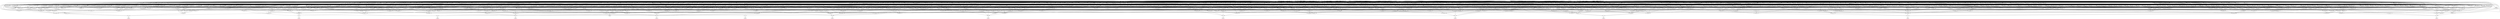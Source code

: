 digraph G {
    "new_n31_" -> "r2";
    "new_n72_" -> "r2";
    "new_n144_" -> "r2";
    "new_n159_" -> "r2";
    "new_n173_" -> "r2";
    "new_n62_" -> "new_n31_";
    "new_n67_" -> "new_n31_";
    "new_n32_" -> "new_n31_";
    "new_n53_" -> "new_n31_";
    "new_n48_" -> "new_n32_";
    "new_n45_" -> "new_n32_";
    "new_n52_" -> "new_n32_";
    "new_n43_" -> "new_n32_";
    "new_n33_" -> "new_n32_";
    "new_n34_" -> "new_n33_";
    "b" -> "new_n33_";
    "new_n39_" -> "new_n33_";
    "e" -> "new_n33_";
    "d" -> "new_n33_";
    "new_n37_" -> "new_n34_";
    "new_n38_" -> "new_n34_";
    "new_n35_" -> "new_n34_";
    "new_n36_" -> "new_n34_";
    "f" -> "new_n34_";
    "k" -> "new_n35_";
    "m" -> "new_n35_";
    "n" -> "new_n35_";
    "h" -> "new_n36_";
    "j" -> "new_n36_";
    "l" -> "new_n37_";
    "m" -> "new_n37_";
    "n" -> "new_n37_";
    "h" -> "new_n38_";
    "k" -> "new_n38_";
    "new_n40_" -> "new_n39_";
    "new_n41_" -> "new_n39_";
    "new_n42_" -> "new_n39_";
    "n" -> "new_n40_";
    "m" -> "new_n40_";
    "k" -> "new_n40_";
    "c" -> "new_n41_";
    "b" -> "new_n41_";
    "a" -> "new_n41_";
    "g" -> "new_n42_";
    "f" -> "new_n42_";
    "h" -> "new_n42_";
    "new_n44_" -> "new_n43_";
    "n" -> "new_n43_";
    "m" -> "new_n44_";
    "j" -> "new_n44_";
    "k" -> "new_n44_";
    "new_n46_" -> "new_n45_";
    "new_n47_" -> "new_n45_";
    "j" -> "new_n46_";
    "m" -> "new_n46_";
    "l" -> "new_n46_";
    "n" -> "new_n46_";
    "h" -> "new_n47_";
    "f" -> "new_n47_";
    "i" -> "new_n47_";
    "new_n50_" -> "new_n48_";
    "new_n49_" -> "new_n48_";
    "new_n51_" -> "new_n48_";
    "b" -> "new_n48_";
    "e" -> "new_n49_";
    "f" -> "new_n49_";
    "g" -> "new_n50_";
    "h" -> "new_n50_";
    "i" -> "new_n50_";
    "c" -> "new_n51_";
    "d" -> "new_n51_";
    "f" -> "new_n52_";
    "c" -> "new_n52_";
    "e" -> "new_n52_";
    "b" -> "new_n52_";
    "h" -> "new_n52_";
    "new_n54_" -> "new_n53_";
    "new_n49_" -> "new_n53_";
    "b" -> "new_n53_";
    "new_n64_" -> "new_n53_";
    "new_n57_" -> "new_n53_";
    "new_n37_" -> "new_n54_";
    "new_n55_" -> "new_n54_";
    "new_n43_" -> "new_n54_";
    "new_n56_" -> "new_n54_";
    "g" -> "new_n55_";
    "new_n38_" -> "new_n55_";
    "g" -> "new_n56_";
    "h" -> "new_n56_";
    "new_n62_" -> "new_n57_";
    "new_n63_" -> "new_n57_";
    "new_n45_" -> "new_n57_";
    "new_n58_" -> "new_n57_";
    "new_n61_" -> "new_n57_";
    "c" -> "new_n58_";
    "d" -> "new_n58_";
    "e" -> "new_n58_";
    "new_n60_" -> "new_n58_";
    "new_n59_" -> "new_n58_";
    "n" -> "new_n59_";
    "m" -> "new_n59_";
    "a" -> "new_n60_";
    "b" -> "new_n60_";
    "d" -> "new_n61_";
    "new_n41_" -> "new_n61_";
    "new_n59_" -> "new_n61_";
    "e" -> "new_n61_";
    "d" -> "new_n62_";
    "b" -> "new_n62_";
    "e" -> "new_n62_";
    "c" -> "new_n63_";
    "b" -> "new_n63_";
    "d" -> "new_n63_";
    "new_n66_" -> "new_n64_";
    "l" -> "new_n64_";
    "new_n65_" -> "new_n64_";
    "g" -> "new_n64_";
    "j" -> "new_n65_";
    "i" -> "new_n65_";
    "h" -> "new_n65_";
    "l" -> "new_n65_";
    "j" -> "new_n66_";
    "h" -> "new_n66_";
    "new_n71_" -> "new_n67_";
    "new_n70_" -> "new_n67_";
    "f" -> "new_n67_";
    "new_n68_" -> "new_n67_";
    "new_n69_" -> "new_n68_";
    "new_n59_" -> "new_n68_";
    "g" -> "new_n68_";
    "j" -> "new_n69_";
    "l" -> "new_n69_";
    "k" -> "new_n69_";
    "f" -> "new_n70_";
    "g" -> "new_n70_";
    "i" -> "new_n70_";
    "l" -> "new_n71_";
    "j" -> "new_n71_";
    "n" -> "new_n71_";
    "m" -> "new_n71_";
    "k" -> "new_n71_";
    "new_n73_" -> "new_n72_";
    "new_n101_" -> "new_n72_";
    "new_n117_" -> "new_n72_";
    "new_n133_" -> "new_n72_";
    "new_n140_" -> "new_n72_";
    "new_n98_" -> "new_n73_";
    "new_n88_" -> "new_n73_";
    "new_n74_" -> "new_n73_";
    "new_n93_" -> "new_n73_";
    "new_n80_" -> "new_n73_";
    "new_n62_" -> "new_n74_";
    "new_n78_" -> "new_n74_";
    "new_n79_" -> "new_n74_";
    "new_n75_" -> "new_n74_";
    "f" -> "new_n75_";
    "new_n76_" -> "new_n75_";
    "new_n77_" -> "new_n75_";
    "new_n38_" -> "new_n75_";
    "c" -> "new_n76_";
    "d" -> "new_n76_";
    "e" -> "new_n76_";
    "l" -> "new_n77_";
    "m" -> "new_n77_";
    "n" -> "new_n77_";
    "f" -> "new_n78_";
    "g" -> "new_n78_";
    "h" -> "new_n78_";
    "i" -> "new_n79_";
    "m" -> "new_n79_";
    "k" -> "new_n79_";
    "n" -> "new_n79_";
    "new_n62_" -> "new_n80_";
    "new_n86_" -> "new_n80_";
    "new_n87_" -> "new_n80_";
    "new_n82_" -> "new_n80_";
    "new_n81_" -> "new_n80_";
    "new_n49_" -> "new_n81_";
    "c" -> "new_n81_";
    "new_n83_" -> "new_n82_";
    "new_n84_" -> "new_n82_";
    "new_n85_" -> "new_n82_";
    "j" -> "new_n83_";
    "l" -> "new_n83_";
    "h" -> "new_n84_";
    "i" -> "new_n84_";
    "m" -> "new_n85_";
    "n" -> "new_n85_";
    "n" -> "new_n86_";
    "l" -> "new_n86_";
    "m" -> "new_n86_";
    "i" -> "new_n86_";
    "k" -> "new_n87_";
    "j" -> "new_n87_";
    "g" -> "new_n87_";
    "new_n89_" -> "new_n88_";
    "new_n90_" -> "new_n88_";
    "g" -> "new_n89_";
    "new_n66_" -> "new_n89_";
    "new_n87_" -> "new_n89_";
    "new_n91_" -> "new_n90_";
    "new_n92_" -> "new_n90_";
    "i" -> "new_n91_";
    "h" -> "new_n91_";
    "g" -> "new_n91_";
    "h" -> "new_n92_";
    "g" -> "new_n92_";
    "i" -> "new_n92_";
    "new_n94_" -> "new_n93_";
    "new_n76_" -> "new_n93_";
    "new_n97_" -> "new_n93_";
    "new_n95_" -> "new_n93_";
    "new_n83_" -> "new_n94_";
    "new_n85_" -> "new_n94_";
    "new_n96_" -> "new_n95_";
    "new_n85_" -> "new_n95_";
    "new_n49_" -> "new_n95_";
    "c" -> "new_n95_";
    "l" -> "new_n96_";
    "j" -> "new_n96_";
    "k" -> "new_n96_";
    "h" -> "new_n96_";
    "f" -> "new_n97_";
    "h" -> "new_n97_";
    "i" -> "new_n97_";
    "new_n99_" -> "new_n98_";
    "new_n100_" -> "new_n98_";
    "n" -> "new_n99_";
    "m" -> "new_n99_";
    "l" -> "new_n99_";
    "a" -> "new_n100_";
    "b" -> "new_n100_";
    "e" -> "new_n100_";
    "new_n52_" -> "new_n101_";
    "new_n113_" -> "new_n101_";
    "new_n115_" -> "new_n101_";
    "new_n102_" -> "new_n101_";
    "new_n105_" -> "new_n101_";
    "new_n49_" -> "new_n102_";
    "new_n50_" -> "new_n102_";
    "new_n104_" -> "new_n102_";
    "b" -> "new_n102_";
    "new_n103_" -> "new_n102_";
    "g" -> "new_n103_";
    "new_n38_" -> "new_n103_";
    "new_n100_" -> "new_n103_";
    "new_n59_" -> "new_n103_";
    "m" -> "new_n104_";
    "k" -> "new_n104_";
    "n" -> "new_n104_";
    "new_n112_" -> "new_n105_";
    "new_n111_" -> "new_n105_";
    "new_n62_" -> "new_n105_";
    "new_n109_" -> "new_n105_";
    "new_n106_" -> "new_n105_";
    "new_n107_" -> "new_n106_";
    "new_n108_" -> "new_n106_";
    "h" -> "new_n106_";
    "new_n52_" -> "new_n106_";
    "new_n79_" -> "new_n106_";
    "d" -> "new_n107_";
    "c" -> "new_n107_";
    "b" -> "new_n107_";
    "f" -> "new_n108_";
    "e" -> "new_n108_";
    "new_n38_" -> "new_n109_";
    "new_n77_" -> "new_n109_";
    "new_n110_" -> "new_n109_";
    "d" -> "new_n110_";
    "c" -> "new_n110_";
    "f" -> "new_n110_";
    "f" -> "new_n111_";
    "g" -> "new_n111_";
    "h" -> "new_n111_";
    "j" -> "new_n112_";
    "n" -> "new_n112_";
    "m" -> "new_n112_";
    "l" -> "new_n112_";
    "l" -> "new_n113_";
    "k" -> "new_n113_";
    "new_n114_" -> "new_n113_";
    "m" -> "new_n114_";
    "n" -> "new_n114_";
    "l" -> "new_n115_";
    "new_n100_" -> "new_n115_";
    "new_n116_" -> "new_n115_";
    "new_n59_" -> "new_n115_";
    "g" -> "new_n116_";
    "h" -> "new_n116_";
    "j" -> "new_n116_";
    "new_n132_" -> "new_n117_";
    "new_n62_" -> "new_n117_";
    "new_n131_" -> "new_n117_";
    "new_n118_" -> "new_n117_";
    "new_n124_" -> "new_n117_";
    "new_n121_" -> "new_n118_";
    "new_n119_" -> "new_n118_";
    "h" -> "new_n118_";
    "c" -> "new_n118_";
    "new_n123_" -> "new_n118_";
    "new_n114_" -> "new_n119_";
    "new_n120_" -> "new_n119_";
    "j" -> "new_n120_";
    "i" -> "new_n120_";
    "l" -> "new_n120_";
    "m" -> "new_n121_";
    "new_n122_" -> "new_n121_";
    "n" -> "new_n121_";
    "i" -> "new_n122_";
    "k" -> "new_n122_";
    "f" -> "new_n123_";
    "e" -> "new_n123_";
    "b" -> "new_n123_";
    "new_n43_" -> "new_n124_";
    "new_n62_" -> "new_n124_";
    "new_n78_" -> "new_n124_";
    "new_n129_" -> "new_n124_";
    "new_n125_" -> "new_n124_";
    "new_n127_" -> "new_n125_";
    "h" -> "new_n125_";
    "new_n126_" -> "new_n125_";
    "new_n128_" -> "new_n125_";
    "m" -> "new_n126_";
    "n" -> "new_n126_";
    "k" -> "new_n126_";
    "i" -> "new_n127_";
    "j" -> "new_n127_";
    "k" -> "new_n128_";
    "m" -> "new_n128_";
    "n" -> "new_n128_";
    "j" -> "new_n128_";
    "new_n130_" -> "new_n129_";
    "new_n76_" -> "new_n129_";
    "new_n85_" -> "new_n129_";
    "f" -> "new_n130_";
    "h" -> "new_n130_";
    "l" -> "new_n131_";
    "k" -> "new_n131_";
    "new_n59_" -> "new_n131_";
    "j" -> "new_n131_";
    "f" -> "new_n132_";
    "i" -> "new_n132_";
    "g" -> "new_n132_";
    "new_n137_" -> "new_n133_";
    "new_n79_" -> "new_n133_";
    "new_n63_" -> "new_n133_";
    "new_n62_" -> "new_n133_";
    "new_n134_" -> "new_n133_";
    "new_n135_" -> "new_n134_";
    "n" -> "new_n134_";
    "m" -> "new_n135_";
    "new_n136_" -> "new_n135_";
    "new_n122_" -> "new_n135_";
    "h" -> "new_n136_";
    "g" -> "new_n136_";
    "f" -> "new_n136_";
    "new_n51_" -> "new_n137_";
    "b" -> "new_n137_";
    "f" -> "new_n137_";
    "h" -> "new_n137_";
    "new_n138_" -> "new_n137_";
    "new_n107_" -> "new_n138_";
    "new_n139_" -> "new_n138_";
    "e" -> "new_n139_";
    "g" -> "new_n139_";
    "h" -> "new_n139_";
    "new_n79_" -> "new_n140_";
    "new_n52_" -> "new_n140_";
    "g" -> "new_n140_";
    "new_n141_" -> "new_n140_";
    "new_n143_" -> "new_n140_";
    "new_n142_" -> "new_n141_";
    "new_n104_" -> "new_n141_";
    "e" -> "new_n142_";
    "d" -> "new_n142_";
    "b" -> "new_n142_";
    "j" -> "new_n143_";
    "f" -> "new_n143_";
    "i" -> "new_n143_";
    "h" -> "new_n143_";
    "new_n152_" -> "new_n144_";
    "new_n55_" -> "new_n144_";
    "new_n58_" -> "new_n144_";
    "new_n155_" -> "new_n144_";
    "new_n145_" -> "new_n144_";
    "new_n146_" -> "new_n145_";
    "new_n150_" -> "new_n145_";
    "new_n149_" -> "new_n145_";
    "new_n147_" -> "new_n145_";
    "new_n151_" -> "new_n145_";
    "new_n59_" -> "new_n146_";
    "g" -> "new_n146_";
    "new_n59_" -> "new_n147_";
    "new_n122_" -> "new_n147_";
    "new_n148_" -> "new_n147_";
    "j" -> "new_n147_";
    "g" -> "new_n147_";
    "l" -> "new_n148_";
    "n" -> "new_n148_";
    "m" -> "new_n148_";
    "k" -> "new_n148_";
    "l" -> "new_n149_";
    "new_n122_" -> "new_n149_";
    "g" -> "new_n149_";
    "new_n59_" -> "new_n149_";
    "l" -> "new_n150_";
    "k" -> "new_n150_";
    "i" -> "new_n150_";
    "j" -> "new_n150_";
    "c" -> "new_n151_";
    "a" -> "new_n151_";
    "d" -> "new_n151_";
    "e" -> "new_n151_";
    "b" -> "new_n151_";
    "new_n150_" -> "new_n152_";
    "new_n153_" -> "new_n152_";
    "g" -> "new_n152_";
    "new_n154_" -> "new_n153_";
    "l" -> "new_n153_";
    "k" -> "new_n154_";
    "j" -> "new_n154_";
    "new_n158_" -> "new_n155_";
    "n" -> "new_n155_";
    "new_n157_" -> "new_n155_";
    "new_n156_" -> "new_n155_";
    "new_n62_" -> "new_n155_";
    "g" -> "new_n156_";
    "new_n40_" -> "new_n156_";
    "new_n148_" -> "new_n156_";
    "new_n130_" -> "new_n156_";
    "new_n130_" -> "new_n157_";
    "g" -> "new_n157_";
    "j" -> "new_n158_";
    "i" -> "new_n158_";
    "l" -> "new_n158_";
    "m" -> "new_n158_";
    "new_n169_" -> "new_n159_";
    "new_n172_" -> "new_n159_";
    "new_n167_" -> "new_n159_";
    "new_n160_" -> "new_n159_";
    "new_n163_" -> "new_n159_";
    "new_n49_" -> "new_n160_";
    "new_n161_" -> "new_n160_";
    "b" -> "new_n160_";
    "new_n110_" -> "new_n160_";
    "new_n82_" -> "new_n160_";
    "new_n104_" -> "new_n161_";
    "new_n162_" -> "new_n161_";
    "g" -> "new_n162_";
    "i" -> "new_n162_";
    "h" -> "new_n162_";
    "new_n120_" -> "new_n163_";
    "new_n166_" -> "new_n163_";
    "new_n164_" -> "new_n163_";
    "new_n114_" -> "new_n163_";
    "new_n107_" -> "new_n163_";
    "new_n165_" -> "new_n164_";
    "new_n108_" -> "new_n164_";
    "new_n84_" -> "new_n164_";
    "k" -> "new_n164_";
    "e" -> "new_n165_";
    "g" -> "new_n165_";
    "e" -> "new_n166_";
    "h" -> "new_n166_";
    "g" -> "new_n166_";
    "new_n113_" -> "new_n167_";
    "new_n62_" -> "new_n167_";
    "new_n78_" -> "new_n167_";
    "new_n168_" -> "new_n167_";
    "new_n76_" -> "new_n168_";
    "new_n97_" -> "new_n168_";
    "new_n126_" -> "new_n168_";
    "new_n170_" -> "new_n169_";
    "new_n171_" -> "new_n169_";
    "new_n122_" -> "new_n169_";
    "f" -> "new_n169_";
    "new_n114_" -> "new_n170_";
    "new_n63_" -> "new_n170_";
    "g" -> "new_n171_";
    "h" -> "new_n171_";
    "new_n46_" -> "new_n172_";
    "new_n47_" -> "new_n172_";
    "new_n142_" -> "new_n172_";
    "new_n125_" -> "new_n173_";
    "new_n174_" -> "new_n173_";
    "new_n113_" -> "new_n173_";
    "new_n43_" -> "new_n173_";
    "new_n137_" -> "new_n173_";
    "new_n127_" -> "new_n174_";
    "new_n38_" -> "new_n174_";
    "new_n110_" -> "new_n174_";
    "new_n81_" -> "new_n174_";
    "new_n175_" -> "new_n174_";
    "i" -> "new_n175_";
    "j" -> "new_n175_";
    "h" -> "new_n175_";
    "k" -> "new_n175_";
    "new_n177_" -> "s2";
    "new_n215_" -> "s2";
    "new_n221_" -> "s2";
    "new_n235_" -> "s2";
    "new_n211_" -> "new_n177_";
    "new_n213_" -> "new_n177_";
    "new_n195_" -> "new_n177_";
    "new_n178_" -> "new_n177_";
    "new_n186_" -> "new_n177_";
    "new_n182_" -> "new_n178_";
    "new_n119_" -> "new_n178_";
    "new_n184_" -> "new_n178_";
    "new_n179_" -> "new_n178_";
    "e" -> "new_n179_";
    "new_n180_" -> "new_n179_";
    "g" -> "new_n179_";
    "new_n59_" -> "new_n180_";
    "new_n181_" -> "new_n180_";
    "a" -> "new_n181_";
    "b" -> "new_n181_";
    "d" -> "new_n181_";
    "new_n123_" -> "new_n182_";
    "c" -> "new_n182_";
    "new_n49_" -> "new_n182_";
    "new_n183_" -> "new_n182_";
    "h" -> "new_n182_";
    "b" -> "new_n183_";
    "c" -> "new_n183_";
    "d" -> "new_n183_";
    "k" -> "new_n184_";
    "new_n185_" -> "new_n184_";
    "new_n65_" -> "new_n184_";
    "i" -> "new_n185_";
    "j" -> "new_n185_";
    "new_n188_" -> "new_n186_";
    "new_n129_" -> "new_n186_";
    "new_n194_" -> "new_n186_";
    "new_n190_" -> "new_n186_";
    "new_n187_" -> "new_n186_";
    "new_n188_" -> "new_n187_";
    "new_n114_" -> "new_n187_";
    "new_n189_" -> "new_n187_";
    "new_n121_" -> "new_n187_";
    "new_n182_" -> "new_n187_";
    "new_n127_" -> "new_n188_";
    "l" -> "new_n188_";
    "new_n38_" -> "new_n188_";
    "new_n175_" -> "new_n188_";
    "b" -> "new_n189_";
    "c" -> "new_n189_";
    "f" -> "new_n189_";
    "a" -> "new_n190_";
    "b" -> "new_n190_";
    "new_n191_" -> "new_n190_";
    "new_n193_" -> "new_n190_";
    "new_n59_" -> "new_n191_";
    "new_n192_" -> "new_n191_";
    "b" -> "new_n192_";
    "a" -> "new_n192_";
    "c" -> "new_n192_";
    "d" -> "new_n193_";
    "e" -> "new_n193_";
    "new_n71_" -> "new_n194_";
    "new_n131_" -> "new_n194_";
    "i" -> "new_n194_";
    "g" -> "new_n194_";
    "e" -> "new_n194_";
    "new_n209_" -> "new_n195_";
    "new_n206_" -> "new_n195_";
    "new_n204_" -> "new_n195_";
    "new_n201_" -> "new_n195_";
    "new_n196_" -> "new_n195_";
    "new_n197_" -> "new_n196_";
    "new_n82_" -> "new_n196_";
    "f" -> "new_n196_";
    "new_n199_" -> "new_n196_";
    "e" -> "new_n197_";
    "new_n198_" -> "new_n197_";
    "c" -> "new_n198_";
    "d" -> "new_n198_";
    "l" -> "new_n199_";
    "new_n38_" -> "new_n199_";
    "new_n200_" -> "new_n199_";
    "a" -> "new_n199_";
    "new_n59_" -> "new_n199_";
    "c" -> "new_n200_";
    "e" -> "new_n200_";
    "d" -> "new_n200_";
    "new_n188_" -> "new_n201_";
    "new_n205_" -> "new_n201_";
    "new_n59_" -> "new_n201_";
    "new_n203_" -> "new_n201_";
    "new_n202_" -> "new_n201_";
    "new_n148_" -> "new_n202_";
    "new_n112_" -> "new_n202_";
    "new_n158_" -> "new_n202_";
    "n" -> "new_n202_";
    "i" -> "new_n203_";
    "new_n204_" -> "new_n203_";
    "new_n165_" -> "new_n203_";
    "c" -> "new_n204_";
    "a" -> "new_n204_";
    "d" -> "new_n204_";
    "new_n165_" -> "new_n205_";
    "new_n204_" -> "new_n205_";
    "i" -> "new_n205_";
    "new_n207_" -> "new_n206_";
    "j" -> "new_n206_";
    "new_n148_" -> "new_n206_";
    "i" -> "new_n206_";
    "new_n208_" -> "new_n206_";
    "j" -> "new_n207_";
    "n" -> "new_n207_";
    "m" -> "new_n207_";
    "k" -> "new_n207_";
    "f" -> "new_n208_";
    "g" -> "new_n208_";
    "new_n208_" -> "new_n209_";
    "new_n210_" -> "new_n209_";
    "j" -> "new_n209_";
    "k" -> "new_n210_";
    "n" -> "new_n210_";
    "m" -> "new_n210_";
    "l" -> "new_n210_";
    "new_n197_" -> "new_n211_";
    "new_n85_" -> "new_n211_";
    "f" -> "new_n211_";
    "new_n212_" -> "new_n211_";
    "new_n188_" -> "new_n211_";
    "e" -> "new_n212_";
    "new_n208_" -> "new_n212_";
    "new_n107_" -> "new_n212_";
    "new_n114_" -> "new_n212_";
    "new_n202_" -> "new_n213_";
    "new_n204_" -> "new_n213_";
    "new_n214_" -> "new_n213_";
    "i" -> "new_n214_";
    "g" -> "new_n214_";
    "f" -> "new_n214_";
    "new_n220_" -> "new_n215_";
    "new_n65_" -> "new_n215_";
    "new_n59_" -> "new_n215_";
    "g" -> "new_n215_";
    "new_n216_" -> "new_n215_";
    "new_n217_" -> "new_n216_";
    "new_n190_" -> "new_n216_";
    "new_n54_" -> "new_n216_";
    "new_n81_" -> "new_n216_";
    "new_n158_" -> "new_n217_";
    "n" -> "new_n217_";
    "e" -> "new_n217_";
    "new_n219_" -> "new_n217_";
    "new_n218_" -> "new_n217_";
    "new_n112_" -> "new_n218_";
    "new_n86_" -> "new_n218_";
    "g" -> "new_n218_";
    "h" -> "new_n218_";
    "e" -> "new_n218_";
    "g" -> "new_n219_";
    "h" -> "new_n219_";
    "e" -> "new_n220_";
    "new_n208_" -> "new_n220_";
    "new_n191_" -> "new_n220_";
    "new_n204_" -> "new_n220_";
    "new_n166_" -> "new_n220_";
    "new_n229_" -> "new_n221_";
    "new_n222_" -> "new_n221_";
    "new_n230_" -> "new_n221_";
    "new_n233_" -> "new_n221_";
    "new_n224_" -> "new_n222_";
    "new_n204_" -> "new_n222_";
    "new_n223_" -> "new_n222_";
    "new_n227_" -> "new_n222_";
    "new_n191_" -> "new_n223_";
    "f" -> "new_n223_";
    "new_n180_" -> "new_n223_";
    "e" -> "new_n223_";
    "g" -> "new_n223_";
    "new_n158_" -> "new_n224_";
    "new_n226_" -> "new_n224_";
    "new_n112_" -> "new_n224_";
    "new_n42_" -> "new_n224_";
    "new_n225_" -> "new_n224_";
    "new_n86_" -> "new_n225_";
    "new_n136_" -> "new_n225_";
    "n" -> "new_n226_";
    "g" -> "new_n226_";
    "h" -> "new_n226_";
    "m" -> "new_n226_";
    "f" -> "new_n226_";
    "new_n69_" -> "new_n227_";
    "new_n228_" -> "new_n227_";
    "j" -> "new_n228_";
    "l" -> "new_n228_";
    "k" -> "new_n228_";
    "i" -> "new_n228_";
    "new_n188_" -> "new_n229_";
    "new_n51_" -> "new_n229_";
    "new_n85_" -> "new_n229_";
    "f" -> "new_n229_";
    "new_n212_" -> "new_n230_";
    "new_n83_" -> "new_n230_";
    "new_n84_" -> "new_n230_";
    "new_n43_" -> "new_n230_";
    "new_n231_" -> "new_n230_";
    "new_n232_" -> "new_n231_";
    "new_n183_" -> "new_n231_";
    "new_n52_" -> "new_n231_";
    "e" -> "new_n232_";
    "f" -> "new_n232_";
    "h" -> "new_n232_";
    "new_n89_" -> "new_n233_";
    "new_n234_" -> "new_n233_";
    "e" -> "new_n233_";
    "new_n55_" -> "new_n233_";
    "new_n180_" -> "new_n233_";
    "e" -> "new_n234_";
    "d" -> "new_n234_";
    "n" -> "new_n234_";
    "m" -> "new_n234_";
    "l" -> "new_n234_";
    "new_n236_" -> "new_n235_";
    "new_n239_" -> "new_n235_";
    "new_n248_" -> "new_n235_";
    "new_n254_" -> "new_n235_";
    "new_n256_" -> "new_n235_";
    "new_n112_" -> "new_n236_";
    "new_n130_" -> "new_n236_";
    "new_n203_" -> "new_n236_";
    "new_n237_" -> "new_n236_";
    "new_n238_" -> "new_n236_";
    "g" -> "new_n237_";
    "new_n49_" -> "new_n237_";
    "new_n66_" -> "new_n237_";
    "new_n191_" -> "new_n237_";
    "l" -> "new_n237_";
    "a" -> "new_n238_";
    "b" -> "new_n238_";
    "new_n191_" -> "new_n238_";
    "new_n68_" -> "new_n238_";
    "new_n193_" -> "new_n238_";
    "new_n240_" -> "new_n239_";
    "new_n241_" -> "new_n239_";
    "new_n244_" -> "new_n239_";
    "new_n246_" -> "new_n239_";
    "new_n247_" -> "new_n239_";
    "new_n162_" -> "new_n240_";
    "new_n50_" -> "new_n240_";
    "new_n104_" -> "new_n240_";
    "new_n81_" -> "new_n240_";
    "j" -> "new_n241_";
    "new_n84_" -> "new_n241_";
    "new_n242_" -> "new_n241_";
    "new_n189_" -> "new_n242_";
    "new_n243_" -> "new_n242_";
    "m" -> "new_n243_";
    "l" -> "new_n243_";
    "n" -> "new_n243_";
    "new_n51_" -> "new_n244_";
    "new_n82_" -> "new_n244_";
    "f" -> "new_n244_";
    "new_n40_" -> "new_n244_";
    "new_n245_" -> "new_n244_";
    "e" -> "new_n245_";
    "new_n204_" -> "new_n245_";
    "new_n56_" -> "new_n245_";
    "new_n126_" -> "new_n246_";
    "new_n94_" -> "new_n246_";
    "new_n97_" -> "new_n246_";
    "new_n76_" -> "new_n246_";
    "new_n46_" -> "new_n247_";
    "new_n50_" -> "new_n247_";
    "new_n81_" -> "new_n247_";
    "new_n112_" -> "new_n247_";
    "new_n245_" -> "new_n247_";
    "new_n231_" -> "new_n248_";
    "new_n113_" -> "new_n248_";
    "new_n204_" -> "new_n248_";
    "new_n252_" -> "new_n248_";
    "new_n249_" -> "new_n248_";
    "new_n68_" -> "new_n249_";
    "new_n200_" -> "new_n249_";
    "a" -> "new_n249_";
    "new_n191_" -> "new_n249_";
    "new_n250_" -> "new_n249_";
    "new_n38_" -> "new_n250_";
    "new_n59_" -> "new_n250_";
    "new_n251_" -> "new_n250_";
    "new_n232_" -> "new_n250_";
    "new_n148_" -> "new_n250_";
    "e" -> "new_n251_";
    "g" -> "new_n251_";
    "f" -> "new_n251_";
    "new_n42_" -> "new_n252_";
    "new_n40_" -> "new_n252_";
    "new_n253_" -> "new_n252_";
    "l" -> "new_n253_";
    "new_n38_" -> "new_n253_";
    "f" -> "new_n253_";
    "new_n59_" -> "new_n253_";
    "new_n55_" -> "new_n254_";
    "new_n191_" -> "new_n254_";
    "new_n193_" -> "new_n254_";
    "new_n255_" -> "new_n254_";
    "new_n197_" -> "new_n255_";
    "new_n84_" -> "new_n255_";
    "new_n85_" -> "new_n255_";
    "f" -> "new_n255_";
    "k" -> "new_n255_";
    "new_n258_" -> "new_n256_";
    "a" -> "new_n256_";
    "new_n257_" -> "new_n256_";
    "new_n79_" -> "new_n256_";
    "new_n231_" -> "new_n256_";
    "new_n193_" -> "new_n257_";
    "b" -> "new_n257_";
    "l" -> "new_n258_";
    "new_n59_" -> "new_n258_";
    "new_n38_" -> "new_n258_";
    "new_n259_" -> "new_n258_";
    "g" -> "new_n259_";
    "n" -> "new_n259_";
    "k" -> "new_n259_";
    "m" -> "new_n259_";
    "h" -> "new_n259_";
    "new_n261_" -> "p2";
    "new_n277_" -> "p2";
    "new_n322_" -> "p2";
    "new_n274_" -> "new_n261_";
    "new_n269_" -> "new_n261_";
    "new_n276_" -> "new_n261_";
    "new_n262_" -> "new_n261_";
    "new_n272_" -> "new_n261_";
    "new_n268_" -> "new_n262_";
    "new_n136_" -> "new_n262_";
    "new_n263_" -> "new_n262_";
    "new_n267_" -> "new_n263_";
    "new_n266_" -> "new_n263_";
    "new_n264_" -> "new_n263_";
    "new_n265_" -> "new_n264_";
    "new_n204_" -> "new_n264_";
    "h" -> "new_n264_";
    "e" -> "new_n264_";
    "g" -> "new_n264_";
    "d" -> "new_n265_";
    "c" -> "new_n265_";
    "a" -> "new_n265_";
    "d" -> "new_n266_";
    "c" -> "new_n266_";
    "a" -> "new_n266_";
    "e" -> "new_n266_";
    "f" -> "new_n267_";
    "h" -> "new_n267_";
    "g" -> "new_n267_";
    "e" -> "new_n268_";
    "c" -> "new_n268_";
    "d" -> "new_n268_";
    "a" -> "new_n268_";
    "new_n268_" -> "new_n269_";
    "new_n42_" -> "new_n269_";
    "new_n245_" -> "new_n269_";
    "new_n271_" -> "new_n269_";
    "new_n270_" -> "new_n269_";
    "new_n56_" -> "new_n270_";
    "new_n265_" -> "new_n270_";
    "e" -> "new_n270_";
    "new_n111_" -> "new_n270_";
    "new_n266_" -> "new_n270_";
    "new_n111_" -> "new_n271_";
    "new_n181_" -> "new_n271_";
    "new_n41_" -> "new_n271_";
    "new_n42_" -> "new_n271_";
    "new_n210_" -> "new_n272_";
    "i" -> "new_n272_";
    "new_n59_" -> "new_n272_";
    "new_n273_" -> "new_n272_";
    "i" -> "new_n273_";
    "j" -> "new_n273_";
    "k" -> "new_n273_";
    "new_n267_" -> "new_n274_";
    "new_n181_" -> "new_n274_";
    "new_n275_" -> "new_n274_";
    "new_n136_" -> "new_n274_";
    "d" -> "new_n275_";
    "c" -> "new_n275_";
    "a" -> "new_n275_";
    "b" -> "new_n275_";
    "n" -> "new_n276_";
    "k" -> "new_n276_";
    "m" -> "new_n276_";
    "j" -> "new_n276_";
    "new_n278_" -> "new_n277_";
    "new_n288_" -> "new_n277_";
    "new_n304_" -> "new_n277_";
    "new_n311_" -> "new_n277_";
    "new_n317_" -> "new_n277_";
    "new_n185_" -> "new_n278_";
    "new_n38_" -> "new_n278_";
    "new_n286_" -> "new_n278_";
    "new_n283_" -> "new_n278_";
    "new_n279_" -> "new_n278_";
    "new_n268_" -> "new_n279_";
    "new_n78_" -> "new_n279_";
    "new_n281_" -> "new_n279_";
    "new_n280_" -> "new_n279_";
    "new_n282_" -> "new_n279_";
    "new_n266_" -> "new_n280_";
    "f" -> "new_n280_";
    "new_n219_" -> "new_n280_";
    "new_n265_" -> "new_n281_";
    "new_n204_" -> "new_n281_";
    "e" -> "new_n281_";
    "g" -> "new_n281_";
    "h" -> "new_n281_";
    "k" -> "new_n282_";
    "n" -> "new_n282_";
    "m" -> "new_n282_";
    "j" -> "new_n282_";
    "new_n266_" -> "new_n283_";
    "new_n132_" -> "new_n283_";
    "new_n284_" -> "new_n283_";
    "new_n282_" -> "new_n283_";
    "new_n265_" -> "new_n284_";
    "new_n285_" -> "new_n284_";
    "new_n268_" -> "new_n284_";
    "new_n214_" -> "new_n284_";
    "i" -> "new_n285_";
    "g" -> "new_n285_";
    "e" -> "new_n285_";
    "new_n287_" -> "new_n286_";
    "new_n85_" -> "new_n286_";
    "g" -> "new_n287_";
    "d" -> "new_n287_";
    "e" -> "new_n287_";
    "c" -> "new_n287_";
    "f" -> "new_n287_";
    "new_n289_" -> "new_n288_";
    "new_n291_" -> "new_n288_";
    "new_n296_" -> "new_n288_";
    "new_n299_" -> "new_n288_";
    "new_n301_" -> "new_n288_";
    "new_n131_" -> "new_n289_";
    "new_n290_" -> "new_n289_";
    "new_n214_" -> "new_n289_";
    "d" -> "new_n290_";
    "c" -> "new_n290_";
    "a" -> "new_n290_";
    "b" -> "new_n290_";
    "new_n294_" -> "new_n291_";
    "new_n56_" -> "new_n291_";
    "new_n295_" -> "new_n291_";
    "new_n292_" -> "new_n291_";
    "new_n162_" -> "new_n292_";
    "new_n50_" -> "new_n292_";
    "new_n104_" -> "new_n292_";
    "new_n62_" -> "new_n292_";
    "new_n293_" -> "new_n292_";
    "f" -> "new_n293_";
    "h" -> "new_n293_";
    "i" -> "new_n293_";
    "j" -> "new_n293_";
    "d" -> "new_n294_";
    "c" -> "new_n294_";
    "e" -> "new_n294_";
    "f" -> "new_n294_";
    "b" -> "new_n294_";
    "k" -> "new_n295_";
    "m" -> "new_n295_";
    "j" -> "new_n295_";
    "n" -> "new_n295_";
    "new_n298_" -> "new_n296_";
    "new_n276_" -> "new_n296_";
    "new_n123_" -> "new_n296_";
    "new_n100_" -> "new_n296_";
    "new_n297_" -> "new_n296_";
    "new_n276_" -> "new_n297_";
    "h" -> "new_n297_";
    "new_n59_" -> "new_n297_";
    "new_n150_" -> "new_n297_";
    "g" -> "new_n297_";
    "new_n290_" -> "new_n298_";
    "new_n42_" -> "new_n298_";
    "new_n131_" -> "new_n299_";
    "new_n214_" -> "new_n299_";
    "new_n41_" -> "new_n299_";
    "new_n300_" -> "new_n299_";
    "new_n294_" -> "new_n299_";
    "new_n162_" -> "new_n300_";
    "new_n50_" -> "new_n300_";
    "new_n104_" -> "new_n300_";
    "j" -> "new_n300_";
    "new_n266_" -> "new_n301_";
    "new_n132_" -> "new_n301_";
    "new_n302_" -> "new_n301_";
    "new_n284_" -> "new_n301_";
    "new_n303_" -> "new_n301_";
    "new_n59_" -> "new_n302_";
    "j" -> "new_n302_";
    "l" -> "new_n302_";
    "new_n287_" -> "new_n303_";
    "h" -> "new_n303_";
    "new_n85_" -> "new_n303_";
    "new_n127_" -> "new_n303_";
    "k" -> "new_n303_";
    "new_n309_" -> "new_n304_";
    "new_n282_" -> "new_n304_";
    "new_n308_" -> "new_n304_";
    "new_n307_" -> "new_n304_";
    "new_n305_" -> "new_n304_";
    "new_n307_" -> "new_n305_";
    "new_n116_" -> "new_n305_";
    "new_n306_" -> "new_n305_";
    "new_n35_" -> "new_n305_";
    "new_n142_" -> "new_n306_";
    "new_n62_" -> "new_n306_";
    "f" -> "new_n306_";
    "h" -> "new_n306_";
    "j" -> "new_n306_";
    "f" -> "new_n307_";
    "b" -> "new_n307_";
    "d" -> "new_n307_";
    "e" -> "new_n307_";
    "c" -> "new_n307_";
    "new_n90_" -> "new_n308_";
    "new_n104_" -> "new_n308_";
    "j" -> "new_n308_";
    "new_n226_" -> "new_n309_";
    "new_n41_" -> "new_n309_";
    "new_n310_" -> "new_n309_";
    "new_n59_" -> "new_n310_";
    "new_n130_" -> "new_n310_";
    "new_n181_" -> "new_n310_";
    "g" -> "new_n310_";
    "new_n142_" -> "new_n311_";
    "new_n316_" -> "new_n311_";
    "new_n312_" -> "new_n311_";
    "new_n314_" -> "new_n311_";
    "new_n123_" -> "new_n312_";
    "new_n313_" -> "new_n312_";
    "new_n100_" -> "new_n312_";
    "new_n92_" -> "new_n312_";
    "new_n210_" -> "new_n312_";
    "new_n116_" -> "new_n313_";
    "new_n282_" -> "new_n313_";
    "new_n90_" -> "new_n314_";
    "new_n126_" -> "new_n314_";
    "new_n200_" -> "new_n314_";
    "j" -> "new_n314_";
    "new_n315_" -> "new_n314_";
    "new_n290_" -> "new_n315_";
    "new_n226_" -> "new_n315_";
    "new_n154_" -> "new_n315_";
    "h" -> "new_n316_";
    "i" -> "new_n316_";
    "new_n104_" -> "new_n316_";
    "f" -> "new_n316_";
    "j" -> "new_n316_";
    "new_n181_" -> "new_n317_";
    "new_n132_" -> "new_n317_";
    "new_n131_" -> "new_n317_";
    "new_n203_" -> "new_n317_";
    "new_n318_" -> "new_n317_";
    "new_n321_" -> "new_n318_";
    "new_n200_" -> "new_n318_";
    "new_n116_" -> "new_n318_";
    "new_n320_" -> "new_n318_";
    "new_n319_" -> "new_n318_";
    "new_n116_" -> "new_n319_";
    "new_n123_" -> "new_n319_";
    "new_n282_" -> "new_n319_";
    "new_n59_" -> "new_n320_";
    "new_n100_" -> "new_n320_";
    "new_n92_" -> "new_n320_";
    "new_n273_" -> "new_n320_";
    "k" -> "new_n321_";
    "m" -> "new_n321_";
    "n" -> "new_n321_";
    "new_n154_" -> "new_n322_";
    "h" -> "new_n322_";
    "new_n316_" -> "new_n322_";
    "new_n323_" -> "new_n322_";
    "new_n189_" -> "new_n323_";
    "new_n324_" -> "new_n323_";
    "new_n114_" -> "new_n323_";
    "new_n286_" -> "new_n323_";
    "g" -> "new_n324_";
    "f" -> "new_n324_";
    "c" -> "new_n324_";
    "new_n326_" -> "q2";
    "new_n356_" -> "q2";
    "new_n378_" -> "q2";
    "new_n412_" -> "q2";
    "new_n327_" -> "new_n326_";
    "new_n329_" -> "new_n326_";
    "new_n339_" -> "new_n326_";
    "new_n344_" -> "new_n326_";
    "new_n349_" -> "new_n326_";
    "new_n309_" -> "new_n327_";
    "new_n328_" -> "new_n327_";
    "new_n263_" -> "new_n327_";
    "new_n302_" -> "new_n327_";
    "new_n91_" -> "new_n328_";
    "new_n112_" -> "new_n328_";
    "new_n330_" -> "new_n329_";
    "new_n275_" -> "new_n329_";
    "new_n59_" -> "new_n329_";
    "new_n334_" -> "new_n329_";
    "new_n331_" -> "new_n330_";
    "new_n84_" -> "new_n330_";
    "l" -> "new_n330_";
    "new_n333_" -> "new_n330_";
    "new_n332_" -> "new_n330_";
    "new_n208_" -> "new_n331_";
    "j" -> "new_n331_";
    "f" -> "new_n332_";
    "g" -> "new_n332_";
    "i" -> "new_n332_";
    "j" -> "new_n333_";
    "k" -> "new_n333_";
    "l" -> "new_n333_";
    "new_n336_" -> "new_n334_";
    "new_n337_" -> "new_n334_";
    "new_n335_" -> "new_n334_";
    "new_n338_" -> "new_n334_";
    "f" -> "new_n334_";
    "i" -> "new_n335_";
    "h" -> "new_n335_";
    "e" -> "new_n336_";
    "f" -> "new_n336_";
    "d" -> "new_n336_";
    "c" -> "new_n336_";
    "e" -> "new_n337_";
    "d" -> "new_n337_";
    "b" -> "new_n337_";
    "f" -> "new_n337_";
    "m" -> "new_n338_";
    "k" -> "new_n338_";
    "l" -> "new_n338_";
    "j" -> "new_n338_";
    "n" -> "new_n338_";
    "new_n328_" -> "new_n339_";
    "new_n343_" -> "new_n339_";
    "new_n342_" -> "new_n339_";
    "new_n340_" -> "new_n339_";
    "new_n266_" -> "new_n340_";
    "f" -> "new_n340_";
    "new_n209_" -> "new_n340_";
    "new_n181_" -> "new_n340_";
    "new_n341_" -> "new_n340_";
    "new_n210_" -> "new_n341_";
    "g" -> "new_n341_";
    "j" -> "new_n341_";
    "new_n337_" -> "new_n342_";
    "new_n123_" -> "new_n342_";
    "j" -> "new_n342_";
    "g" -> "new_n342_";
    "h" -> "new_n342_";
    "m" -> "new_n343_";
    "l" -> "new_n343_";
    "k" -> "new_n343_";
    "n" -> "new_n343_";
    "new_n269_" -> "new_n344_";
    "new_n347_" -> "new_n344_";
    "new_n59_" -> "new_n344_";
    "new_n348_" -> "new_n344_";
    "new_n345_" -> "new_n344_";
    "new_n287_" -> "new_n345_";
    "new_n346_" -> "new_n345_";
    "new_n243_" -> "new_n345_";
    "new_n324_" -> "new_n345_";
    "m" -> "new_n346_";
    "n" -> "new_n346_";
    "l" -> "new_n346_";
    "k" -> "new_n347_";
    "l" -> "new_n347_";
    "m" -> "new_n348_";
    "i" -> "new_n348_";
    "h" -> "new_n348_";
    "k" -> "new_n348_";
    "j" -> "new_n348_";
    "new_n352_" -> "new_n349_";
    "new_n350_" -> "new_n349_";
    "new_n355_" -> "new_n349_";
    "new_n306_" -> "new_n349_";
    "new_n343_" -> "new_n349_";
    "new_n92_" -> "new_n350_";
    "new_n351_" -> "new_n350_";
    "new_n47_" -> "new_n350_";
    "new_n142_" -> "new_n350_";
    "b" -> "new_n351_";
    "e" -> "new_n351_";
    "c" -> "new_n351_";
    "new_n353_" -> "new_n352_";
    "new_n354_" -> "new_n352_";
    "new_n50_" -> "new_n352_";
    "b" -> "new_n353_";
    "c" -> "new_n353_";
    "e" -> "new_n353_";
    "b" -> "new_n354_";
    "d" -> "new_n354_";
    "f" -> "new_n354_";
    "k" -> "new_n355_";
    "m" -> "new_n355_";
    "l" -> "new_n355_";
    "n" -> "new_n355_";
    "new_n357_" -> "new_n356_";
    "new_n364_" -> "new_n356_";
    "new_n368_" -> "new_n356_";
    "new_n373_" -> "new_n356_";
    "new_n376_" -> "new_n356_";
    "new_n363_" -> "new_n357_";
    "new_n343_" -> "new_n357_";
    "new_n92_" -> "new_n357_";
    "new_n358_" -> "new_n357_";
    "new_n361_" -> "new_n357_";
    "new_n116_" -> "new_n358_";
    "new_n321_" -> "new_n358_";
    "new_n359_" -> "new_n358_";
    "new_n200_" -> "new_n358_";
    "l" -> "new_n358_";
    "new_n126_" -> "new_n359_";
    "new_n360_" -> "new_n359_";
    "j" -> "new_n360_";
    "h" -> "new_n360_";
    "g" -> "new_n360_";
    "new_n337_" -> "new_n361_";
    "new_n338_" -> "new_n361_";
    "new_n162_" -> "new_n361_";
    "new_n98_" -> "new_n361_";
    "new_n362_" -> "new_n361_";
    "j" -> "new_n362_";
    "k" -> "new_n362_";
    "h" -> "new_n362_";
    "g" -> "new_n362_";
    "e" -> "new_n363_";
    "b" -> "new_n363_";
    "d" -> "new_n363_";
    "c" -> "new_n363_";
    "new_n136_" -> "new_n364_";
    "new_n302_" -> "new_n364_";
    "new_n275_" -> "new_n364_";
    "new_n209_" -> "new_n364_";
    "new_n365_" -> "new_n364_";
    "new_n298_" -> "new_n365_";
    "new_n59_" -> "new_n365_";
    "new_n347_" -> "new_n365_";
    "new_n366_" -> "new_n365_";
    "new_n185_" -> "new_n366_";
    "new_n367_" -> "new_n366_";
    "new_n338_" -> "new_n366_";
    "l" -> "new_n366_";
    "d" -> "new_n367_";
    "f" -> "new_n367_";
    "e" -> "new_n367_";
    "b" -> "new_n367_";
    "h" -> "new_n367_";
    "new_n338_" -> "new_n368_";
    "new_n372_" -> "new_n368_";
    "new_n371_" -> "new_n368_";
    "new_n363_" -> "new_n368_";
    "new_n369_" -> "new_n368_";
    "new_n362_" -> "new_n369_";
    "new_n123_" -> "new_n369_";
    "new_n99_" -> "new_n369_";
    "new_n328_" -> "new_n369_";
    "new_n370_" -> "new_n369_";
    "new_n290_" -> "new_n370_";
    "new_n226_" -> "new_n370_";
    "new_n83_" -> "new_n371_";
    "new_n114_" -> "new_n371_";
    "new_n84_" -> "new_n371_";
    "g" -> "new_n371_";
    "new_n62_" -> "new_n372_";
    "new_n335_" -> "new_n372_";
    "new_n78_" -> "new_n372_";
    "new_n374_" -> "new_n373_";
    "new_n91_" -> "new_n373_";
    "new_n338_" -> "new_n373_";
    "new_n337_" -> "new_n373_";
    "new_n375_" -> "new_n373_";
    "new_n63_" -> "new_n374_";
    "new_n107_" -> "new_n374_";
    "new_n351_" -> "new_n374_";
    "new_n175_" -> "new_n375_";
    "new_n353_" -> "new_n375_";
    "new_n355_" -> "new_n375_";
    "new_n377_" -> "new_n376_";
    "new_n46_" -> "new_n376_";
    "new_n298_" -> "new_n376_";
    "new_n112_" -> "new_n376_";
    "new_n92_" -> "new_n377_";
    "new_n351_" -> "new_n377_";
    "new_n62_" -> "new_n377_";
    "new_n97_" -> "new_n377_";
    "new_n379_" -> "new_n378_";
    "new_n399_" -> "new_n378_";
    "new_n400_" -> "new_n378_";
    "new_n410_" -> "new_n378_";
    "new_n411_" -> "new_n378_";
    "new_n380_" -> "new_n379_";
    "new_n382_" -> "new_n379_";
    "new_n386_" -> "new_n379_";
    "new_n392_" -> "new_n379_";
    "new_n396_" -> "new_n379_";
    "new_n94_" -> "new_n380_";
    "new_n92_" -> "new_n380_";
    "new_n200_" -> "new_n380_";
    "new_n381_" -> "new_n380_";
    "new_n98_" -> "new_n380_";
    "j" -> "new_n381_";
    "new_n122_" -> "new_n381_";
    "g" -> "new_n381_";
    "new_n59_" -> "new_n381_";
    "new_n383_" -> "new_n382_";
    "new_n204_" -> "new_n382_";
    "new_n384_" -> "new_n382_";
    "new_n341_" -> "new_n382_";
    "new_n108_" -> "new_n383_";
    "g" -> "new_n383_";
    "new_n385_" -> "new_n384_";
    "new_n265_" -> "new_n384_";
    "c" -> "new_n385_";
    "e" -> "new_n385_";
    "new_n391_" -> "new_n386_";
    "new_n209_" -> "new_n386_";
    "new_n388_" -> "new_n386_";
    "new_n389_" -> "new_n386_";
    "new_n387_" -> "new_n386_";
    "new_n353_" -> "new_n387_";
    "new_n104_" -> "new_n387_";
    "new_n162_" -> "new_n387_";
    "j" -> "new_n387_";
    "l" -> "new_n387_";
    "new_n59_" -> "new_n388_";
    "new_n100_" -> "new_n388_";
    "new_n136_" -> "new_n388_";
    "j" -> "new_n388_";
    "l" -> "new_n388_";
    "new_n142_" -> "new_n389_";
    "new_n390_" -> "new_n389_";
    "new_n343_" -> "new_n389_";
    "j" -> "new_n390_";
    "h" -> "new_n390_";
    "f" -> "new_n390_";
    "e" -> "new_n391_";
    "d" -> "new_n391_";
    "a" -> "new_n391_";
    "new_n395_" -> "new_n392_";
    "new_n36_" -> "new_n392_";
    "new_n242_" -> "new_n392_";
    "new_n393_" -> "new_n392_";
    "new_n394_" -> "new_n392_";
    "new_n91_" -> "new_n393_";
    "new_n104_" -> "new_n393_";
    "new_n123_" -> "new_n393_";
    "j" -> "new_n393_";
    "l" -> "new_n393_";
    "new_n70_" -> "new_n394_";
    "new_n83_" -> "new_n394_";
    "new_n40_" -> "new_n394_";
    "new_n181_" -> "new_n394_";
    "i" -> "new_n395_";
    "m" -> "new_n395_";
    "k" -> "new_n395_";
    "new_n355_" -> "new_n396_";
    "new_n351_" -> "new_n396_";
    "new_n116_" -> "new_n396_";
    "new_n397_" -> "new_n396_";
    "new_n398_" -> "new_n396_";
    "j" -> "new_n397_";
    "new_n130_" -> "new_n397_";
    "new_n343_" -> "new_n397_";
    "new_n62_" -> "new_n397_";
    "new_n351_" -> "new_n398_";
    "new_n360_" -> "new_n398_";
    "new_n62_" -> "new_n398_";
    "new_n97_" -> "new_n398_";
    "new_n343_" -> "new_n398_";
    "new_n363_" -> "new_n399_";
    "new_n355_" -> "new_n399_";
    "new_n116_" -> "new_n399_";
    "new_n172_" -> "new_n399_";
    "new_n241_" -> "new_n399_";
    "new_n404_" -> "new_n400_";
    "new_n409_" -> "new_n400_";
    "new_n406_" -> "new_n400_";
    "new_n407_" -> "new_n400_";
    "new_n401_" -> "new_n400_";
    "new_n91_" -> "new_n401_";
    "new_n403_" -> "new_n401_";
    "new_n402_" -> "new_n401_";
    "new_n92_" -> "new_n401_";
    "new_n200_" -> "new_n401_";
    "new_n126_" -> "new_n402_";
    "l" -> "new_n402_";
    "new_n85_" -> "new_n403_";
    "j" -> "new_n403_";
    "k" -> "new_n403_";
    "l" -> "new_n403_";
    "c" -> "new_n404_";
    "b" -> "new_n404_";
    "new_n391_" -> "new_n404_";
    "new_n302_" -> "new_n404_";
    "new_n405_" -> "new_n404_";
    "h" -> "new_n405_";
    "g" -> "new_n405_";
    "new_n123_" -> "new_n406_";
    "new_n92_" -> "new_n406_";
    "new_n343_" -> "new_n406_";
    "new_n242_" -> "new_n406_";
    "new_n175_" -> "new_n406_";
    "new_n381_" -> "new_n407_";
    "new_n99_" -> "new_n407_";
    "new_n123_" -> "new_n407_";
    "new_n408_" -> "new_n407_";
    "new_n49_" -> "new_n408_";
    "new_n50_" -> "new_n408_";
    "new_n343_" -> "new_n408_";
    "b" -> "new_n408_";
    "new_n337_" -> "new_n409_";
    "g" -> "new_n409_";
    "new_n355_" -> "new_n409_";
    "new_n36_" -> "new_n409_";
    "new_n136_" -> "new_n410_";
    "new_n204_" -> "new_n410_";
    "new_n123_" -> "new_n410_";
    "new_n405_" -> "new_n410_";
    "new_n302_" -> "new_n410_";
    "j" -> "new_n411_";
    "new_n242_" -> "new_n411_";
    "new_n38_" -> "new_n411_";
    "new_n100_" -> "new_n411_";
    "new_n328_" -> "new_n411_";
    "new_n91_" -> "new_n412_";
    "new_n420_" -> "new_n412_";
    "new_n112_" -> "new_n412_";
    "new_n269_" -> "new_n412_";
    "new_n413_" -> "new_n412_";
    "new_n414_" -> "new_n413_";
    "new_n83_" -> "new_n413_";
    "new_n40_" -> "new_n413_";
    "new_n417_" -> "new_n413_";
    "new_n205_" -> "new_n414_";
    "new_n416_" -> "new_n414_";
    "new_n415_" -> "new_n414_";
    "new_n268_" -> "new_n415_";
    "new_n332_" -> "new_n415_";
    "new_n266_" -> "new_n415_";
    "new_n70_" -> "new_n415_";
    "new_n265_" -> "new_n416_";
    "e" -> "new_n416_";
    "g" -> "new_n416_";
    "i" -> "new_n416_";
    "new_n419_" -> "new_n417_";
    "new_n46_" -> "new_n417_";
    "new_n418_" -> "new_n417_";
    "new_n343_" -> "new_n417_";
    "new_n363_" -> "new_n418_";
    "new_n353_" -> "new_n418_";
    "j" -> "new_n418_";
    "g" -> "new_n418_";
    "h" -> "new_n418_";
    "new_n123_" -> "new_n419_";
    "new_n92_" -> "new_n419_";
    "new_n294_" -> "new_n419_";
    "new_n50_" -> "new_n419_";
    "new_n268_" -> "new_n420_";
    "new_n78_" -> "new_n420_";
    "new_n280_" -> "new_n420_";
    "new_n281_" -> "new_n420_";
    "new_n422_" -> "t2";
    "new_n426_" -> "t2";
    "new_n441_" -> "t2";
    "new_n448_" -> "t2";
    "new_n462_" -> "t2";
    "new_n391_" -> "new_n422_";
    "new_n424_" -> "new_n422_";
    "new_n423_" -> "new_n422_";
    "new_n214_" -> "new_n423_";
    "new_n131_" -> "new_n423_";
    "new_n224_" -> "new_n423_";
    "new_n425_" -> "new_n424_";
    "a" -> "new_n424_";
    "b" -> "new_n424_";
    "e" -> "new_n425_";
    "d" -> "new_n425_";
    "new_n45_" -> "new_n426_";
    "new_n440_" -> "new_n426_";
    "new_n437_" -> "new_n426_";
    "new_n427_" -> "new_n426_";
    "new_n433_" -> "new_n426_";
    "e" -> "new_n427_";
    "new_n265_" -> "new_n427_";
    "new_n252_" -> "new_n427_";
    "new_n430_" -> "new_n427_";
    "new_n428_" -> "new_n427_";
    "new_n429_" -> "new_n428_";
    "new_n62_" -> "new_n428_";
    "new_n206_" -> "new_n428_";
    "new_n424_" -> "new_n428_";
    "new_n92_" -> "new_n429_";
    "new_n91_" -> "new_n429_";
    "new_n360_" -> "new_n429_";
    "new_n104_" -> "new_n429_";
    "new_n63_" -> "new_n430_";
    "new_n41_" -> "new_n430_";
    "f" -> "new_n430_";
    "new_n431_" -> "new_n430_";
    "new_n258_" -> "new_n430_";
    "b" -> "new_n431_";
    "new_n432_" -> "new_n431_";
    "d" -> "new_n431_";
    "f" -> "new_n431_";
    "n" -> "new_n432_";
    "m" -> "new_n432_";
    "a" -> "new_n432_";
    "new_n435_" -> "new_n433_";
    "new_n227_" -> "new_n433_";
    "new_n434_" -> "new_n433_";
    "new_n188_" -> "new_n433_";
    "new_n85_" -> "new_n434_";
    "c" -> "new_n434_";
    "new_n170_" -> "new_n434_";
    "f" -> "new_n434_";
    "e" -> "new_n434_";
    "d" -> "new_n435_";
    "new_n436_" -> "new_n435_";
    "f" -> "new_n435_";
    "new_n431_" -> "new_n435_";
    "g" -> "new_n435_";
    "new_n385_" -> "new_n436_";
    "new_n432_" -> "new_n436_";
    "new_n438_" -> "new_n437_";
    "new_n208_" -> "new_n437_";
    "new_n391_" -> "new_n437_";
    "new_n432_" -> "new_n437_";
    "new_n153_" -> "new_n438_";
    "new_n439_" -> "new_n438_";
    "i" -> "new_n439_";
    "j" -> "new_n439_";
    "l" -> "new_n439_";
    "k" -> "new_n439_";
    "b" -> "new_n440_";
    "c" -> "new_n440_";
    "new_n170_" -> "new_n440_";
    "f" -> "new_n440_";
    "e" -> "new_n440_";
    "new_n447_" -> "new_n441_";
    "new_n85_" -> "new_n441_";
    "new_n188_" -> "new_n441_";
    "new_n445_" -> "new_n441_";
    "new_n442_" -> "new_n441_";
    "new_n59_" -> "new_n442_";
    "new_n41_" -> "new_n442_";
    "new_n436_" -> "new_n442_";
    "new_n443_" -> "new_n442_";
    "new_n65_" -> "new_n443_";
    "new_n444_" -> "new_n443_";
    "d" -> "new_n443_";
    "g" -> "new_n443_";
    "f" -> "new_n443_";
    "new_n66_" -> "new_n444_";
    "l" -> "new_n444_";
    "new_n119_" -> "new_n445_";
    "new_n446_" -> "new_n445_";
    "new_n431_" -> "new_n445_";
    "new_n64_" -> "new_n445_";
    "new_n208_" -> "new_n446_";
    "j" -> "new_n446_";
    "new_n84_" -> "new_n446_";
    "new_n63_" -> "new_n446_";
    "c" -> "new_n447_";
    "d" -> "new_n447_";
    "e" -> "new_n447_";
    "f" -> "new_n447_";
    "new_n118_" -> "new_n448_";
    "new_n460_" -> "new_n448_";
    "new_n461_" -> "new_n448_";
    "new_n455_" -> "new_n448_";
    "new_n449_" -> "new_n448_";
    "new_n424_" -> "new_n449_";
    "new_n209_" -> "new_n449_";
    "new_n450_" -> "new_n449_";
    "new_n452_" -> "new_n449_";
    "new_n453_" -> "new_n449_";
    "l" -> "new_n450_";
    "new_n38_" -> "new_n450_";
    "new_n451_" -> "new_n450_";
    "new_n170_" -> "new_n450_";
    "e" -> "new_n451_";
    "f" -> "new_n451_";
    "g" -> "new_n451_";
    "new_n127_" -> "new_n452_";
    "new_n130_" -> "new_n452_";
    "new_n104_" -> "new_n452_";
    "new_n62_" -> "new_n452_";
    "new_n83_" -> "new_n453_";
    "new_n84_" -> "new_n453_";
    "new_n85_" -> "new_n453_";
    "new_n454_" -> "new_n453_";
    "f" -> "new_n454_";
    "e" -> "new_n454_";
    "c" -> "new_n454_";
    "new_n63_" -> "new_n455_";
    "new_n157_" -> "new_n455_";
    "new_n459_" -> "new_n455_";
    "new_n52_" -> "new_n455_";
    "new_n456_" -> "new_n455_";
    "new_n295_" -> "new_n456_";
    "new_n113_" -> "new_n456_";
    "new_n367_" -> "new_n456_";
    "new_n457_" -> "new_n456_";
    "new_n458_" -> "new_n456_";
    "new_n114_" -> "new_n457_";
    "new_n63_" -> "new_n457_";
    "new_n122_" -> "new_n457_";
    "new_n267_" -> "new_n457_";
    "new_n62_" -> "new_n458_";
    "new_n97_" -> "new_n458_";
    "new_n104_" -> "new_n458_";
    "new_n395_" -> "new_n459_";
    "new_n44_" -> "new_n459_";
    "n" -> "new_n459_";
    "c" -> "new_n460_";
    "d" -> "new_n460_";
    "new_n82_" -> "new_n460_";
    "e" -> "new_n460_";
    "f" -> "new_n460_";
    "g" -> "new_n461_";
    "f" -> "new_n461_";
    "new_n84_" -> "new_n461_";
    "new_n62_" -> "new_n461_";
    "new_n46_" -> "new_n461_";
    "new_n467_" -> "new_n462_";
    "new_n227_" -> "new_n462_";
    "new_n468_" -> "new_n462_";
    "new_n466_" -> "new_n462_";
    "new_n463_" -> "new_n462_";
    "new_n465_" -> "new_n463_";
    "new_n62_" -> "new_n463_";
    "new_n424_" -> "new_n463_";
    "new_n252_" -> "new_n463_";
    "new_n464_" -> "new_n463_";
    "new_n157_" -> "new_n464_";
    "new_n63_" -> "new_n464_";
    "new_n52_" -> "new_n464_";
    "new_n113_" -> "new_n464_";
    "new_n96_" -> "new_n465_";
    "new_n114_" -> "new_n465_";
    "g" -> "new_n465_";
    "new_n34_" -> "new_n466_";
    "b" -> "new_n466_";
    "new_n385_" -> "new_n466_";
    "new_n391_" -> "new_n466_";
    "new_n252_" -> "new_n466_";
    "d" -> "new_n467_";
    "new_n41_" -> "new_n467_";
    "new_n208_" -> "new_n467_";
    "new_n59_" -> "new_n467_";
    "new_n143_" -> "new_n468_";
    "b" -> "new_n468_";
    "new_n385_" -> "new_n468_";
    "new_n104_" -> "new_n468_";
    "new_n71_" -> "u2";
    "new_n414_" -> "u2";
    "new_n508_" -> "u2";
    "new_n470_" -> "u2";
    "new_n506_" -> "u2";
    "new_n471_" -> "new_n470_";
    "new_n480_" -> "new_n470_";
    "new_n485_" -> "new_n470_";
    "new_n499_" -> "new_n470_";
    "new_n92_" -> "new_n471_";
    "new_n98_" -> "new_n471_";
    "new_n479_" -> "new_n471_";
    "new_n472_" -> "new_n471_";
    "new_n477_" -> "new_n471_";
    "new_n475_" -> "new_n472_";
    "new_n138_" -> "new_n472_";
    "new_n79_" -> "new_n472_";
    "new_n476_" -> "new_n472_";
    "new_n473_" -> "new_n472_";
    "d" -> "new_n473_";
    "new_n474_" -> "new_n473_";
    "c" -> "new_n473_";
    "new_n120_" -> "new_n473_";
    "e" -> "new_n473_";
    "h" -> "new_n474_";
    "m" -> "new_n474_";
    "n" -> "new_n474_";
    "g" -> "new_n474_";
    "f" -> "new_n474_";
    "c" -> "new_n475_";
    "b" -> "new_n475_";
    "new_n219_" -> "new_n475_";
    "e" -> "new_n475_";
    "new_n99_" -> "new_n476_";
    "new_n92_" -> "new_n476_";
    "new_n123_" -> "new_n476_";
    "new_n135_" -> "new_n477_";
    "new_n478_" -> "new_n477_";
    "new_n113_" -> "new_n477_";
    "new_n138_" -> "new_n477_";
    "d" -> "new_n478_";
    "n" -> "new_n478_";
    "e" -> "new_n478_";
    "c" -> "new_n478_";
    "new_n56_" -> "new_n479_";
    "new_n112_" -> "new_n479_";
    "new_n123_" -> "new_n479_";
    "e" -> "new_n479_";
    "i" -> "new_n479_";
    "new_n483_" -> "new_n480_";
    "new_n121_" -> "new_n480_";
    "new_n481_" -> "new_n480_";
    "new_n482_" -> "new_n480_";
    "new_n78_" -> "new_n481_";
    "new_n79_" -> "new_n481_";
    "new_n142_" -> "new_n481_";
    "new_n123_" -> "new_n481_";
    "new_n149_" -> "new_n481_";
    "new_n149_" -> "new_n482_";
    "new_n100_" -> "new_n482_";
    "new_n113_" -> "new_n482_";
    "new_n475_" -> "new_n482_";
    "new_n166_" -> "new_n483_";
    "new_n107_" -> "new_n483_";
    "new_n142_" -> "new_n483_";
    "new_n136_" -> "new_n483_";
    "new_n484_" -> "new_n483_";
    "c" -> "new_n484_";
    "h" -> "new_n484_";
    "e" -> "new_n484_";
    "g" -> "new_n484_";
    "b" -> "new_n484_";
    "new_n486_" -> "new_n485_";
    "new_n487_" -> "new_n485_";
    "new_n489_" -> "new_n485_";
    "new_n492_" -> "new_n485_";
    "new_n496_" -> "new_n485_";
    "new_n100_" -> "new_n486_";
    "new_n226_" -> "new_n486_";
    "new_n310_" -> "new_n486_";
    "k" -> "new_n486_";
    "new_n127_" -> "new_n486_";
    "new_n116_" -> "new_n487_";
    "new_n90_" -> "new_n487_";
    "new_n488_" -> "new_n487_";
    "k" -> "new_n487_";
    "new_n85_" -> "new_n487_";
    "d" -> "new_n488_";
    "f" -> "new_n488_";
    "e" -> "new_n488_";
    "c" -> "new_n488_";
    "new_n113_" -> "new_n489_";
    "new_n142_" -> "new_n489_";
    "new_n78_" -> "new_n489_";
    "new_n490_" -> "new_n489_";
    "new_n491_" -> "new_n490_";
    "new_n123_" -> "new_n490_";
    "new_n40_" -> "new_n490_";
    "h" -> "new_n491_";
    "j" -> "new_n491_";
    "g" -> "new_n491_";
    "i" -> "new_n491_";
    "new_n495_" -> "new_n492_";
    "new_n493_" -> "new_n492_";
    "new_n341_" -> "new_n492_";
    "i" -> "new_n492_";
    "new_n123_" -> "new_n492_";
    "n" -> "new_n493_";
    "new_n494_" -> "new_n493_";
    "g" -> "new_n494_";
    "h" -> "new_n494_";
    "i" -> "new_n494_";
    "l" -> "new_n495_";
    "j" -> "new_n495_";
    "m" -> "new_n495_";
    "l" -> "new_n496_";
    "m" -> "new_n496_";
    "new_n497_" -> "new_n496_";
    "k" -> "new_n496_";
    "new_n498_" -> "new_n496_";
    "new_n78_" -> "new_n497_";
    "new_n478_" -> "new_n497_";
    "new_n491_" -> "new_n498_";
    "new_n100_" -> "new_n498_";
    "new_n59_" -> "new_n498_";
    "k" -> "new_n498_";
    "i" -> "new_n499_";
    "new_n279_" -> "new_n499_";
    "new_n502_" -> "new_n499_";
    "new_n504_" -> "new_n499_";
    "new_n500_" -> "new_n499_";
    "new_n501_" -> "new_n500_";
    "new_n429_" -> "new_n500_";
    "new_n483_" -> "new_n500_";
    "new_n119_" -> "new_n500_";
    "new_n123_" -> "new_n501_";
    "new_n189_" -> "new_n501_";
    "new_n351_" -> "new_n501_";
    "new_n275_" -> "new_n502_";
    "new_n100_" -> "new_n502_";
    "new_n503_" -> "new_n502_";
    "new_n42_" -> "new_n502_";
    "new_n99_" -> "new_n503_";
    "new_n120_" -> "new_n503_";
    "new_n298_" -> "new_n504_";
    "new_n271_" -> "new_n504_";
    "new_n505_" -> "new_n504_";
    "new_n59_" -> "new_n505_";
    "new_n122_" -> "new_n505_";
    "new_n503_" -> "new_n506_";
    "new_n505_" -> "new_n506_";
    "new_n86_" -> "new_n506_";
    "new_n262_" -> "new_n506_";
    "new_n507_" -> "new_n506_";
    "new_n268_" -> "new_n507_";
    "new_n42_" -> "new_n507_";
    "new_n245_" -> "new_n507_";
    "new_n270_" -> "new_n507_";
    "new_n509_" -> "new_n508_";
    "new_n515_" -> "new_n508_";
    "new_n517_" -> "new_n508_";
    "new_n521_" -> "new_n508_";
    "new_n138_" -> "new_n509_";
    "new_n43_" -> "new_n509_";
    "new_n510_" -> "new_n509_";
    "new_n512_" -> "new_n509_";
    "new_n51_" -> "new_n510_";
    "f" -> "new_n510_";
    "new_n81_" -> "new_n510_";
    "new_n511_" -> "new_n510_";
    "new_n38_" -> "new_n511_";
    "new_n77_" -> "new_n511_";
    "g" -> "new_n511_";
    "new_n513_" -> "new_n512_";
    "new_n514_" -> "new_n512_";
    "new_n71_" -> "new_n512_";
    "new_n290_" -> "new_n513_";
    "new_n332_" -> "new_n513_";
    "new_n41_" -> "new_n514_";
    "new_n332_" -> "new_n514_";
    "new_n70_" -> "new_n514_";
    "new_n181_" -> "new_n514_";
    "new_n371_" -> "new_n515_";
    "new_n465_" -> "new_n515_";
    "new_n501_" -> "new_n515_";
    "new_n516_" -> "new_n515_";
    "new_n142_" -> "new_n516_";
    "new_n78_" -> "new_n516_";
    "new_n475_" -> "new_n516_";
    "new_n43_" -> "new_n516_";
    "new_n520_" -> "new_n517_";
    "new_n511_" -> "new_n517_";
    "new_n519_" -> "new_n517_";
    "new_n275_" -> "new_n517_";
    "new_n518_" -> "new_n517_";
    "new_n395_" -> "new_n518_";
    "new_n44_" -> "new_n518_";
    "new_n497_" -> "new_n518_";
    "k" -> "new_n519_";
    "new_n226_" -> "new_n519_";
    "new_n127_" -> "new_n519_";
    "d" -> "new_n520_";
    "f" -> "new_n520_";
    "e" -> "new_n520_";
    "c" -> "new_n520_";
    "new_n86_" -> "new_n521_";
    "new_n524_" -> "new_n521_";
    "new_n523_" -> "new_n521_";
    "new_n522_" -> "new_n521_";
    "new_n271_" -> "new_n522_";
    "new_n503_" -> "new_n522_";
    "new_n225_" -> "new_n522_";
    "new_n513_" -> "new_n522_";
    "new_n94_" -> "new_n523_";
    "new_n92_" -> "new_n523_";
    "new_n359_" -> "new_n523_";
    "new_n488_" -> "new_n523_";
    "new_n181_" -> "new_n524_";
    "new_n267_" -> "new_n524_";
    "new_n41_" -> "new_n524_";
    "new_n136_" -> "new_n524_";
    "new_n557_" -> "j2";
    "new_n538_" -> "j2";
    "new_n543_" -> "j2";
    "new_n556_" -> "j2";
    "new_n526_" -> "j2";
    "new_n536_" -> "new_n526_";
    "new_n527_" -> "new_n526_";
    "new_n531_" -> "new_n526_";
    "new_n533_" -> "new_n526_";
    "new_n529_" -> "new_n526_";
    "new_n153_" -> "new_n527_";
    "new_n425_" -> "new_n527_";
    "new_n528_" -> "new_n527_";
    "f" -> "new_n527_";
    "g" -> "new_n528_";
    "h" -> "new_n528_";
    "i" -> "new_n528_";
    "h" -> "new_n529_";
    "new_n127_" -> "new_n529_";
    "new_n355_" -> "new_n529_";
    "new_n530_" -> "new_n529_";
    "new_n383_" -> "new_n529_";
    "b" -> "new_n530_";
    "c" -> "new_n530_";
    "d" -> "new_n530_";
    "k" -> "new_n531_";
    "new_n127_" -> "new_n531_";
    "new_n267_" -> "new_n531_";
    "new_n346_" -> "new_n531_";
    "new_n532_" -> "new_n531_";
    "c" -> "new_n532_";
    "new_n193_" -> "new_n532_";
    "new_n534_" -> "new_n533_";
    "new_n136_" -> "new_n533_";
    "new_n535_" -> "new_n533_";
    "new_n126_" -> "new_n534_";
    "new_n185_" -> "new_n534_";
    "l" -> "new_n534_";
    "c" -> "new_n535_";
    "d" -> "new_n535_";
    "e" -> "new_n535_";
    "new_n59_" -> "new_n536_";
    "new_n537_" -> "new_n536_";
    "a" -> "new_n537_";
    "b" -> "new_n537_";
    "c" -> "new_n537_";
    "new_n383_" -> "new_n538_";
    "new_n542_" -> "new_n538_";
    "new_n530_" -> "new_n538_";
    "new_n539_" -> "new_n538_";
    "new_n157_" -> "new_n539_";
    "new_n532_" -> "new_n539_";
    "new_n540_" -> "new_n539_";
    "new_n346_" -> "new_n540_";
    "new_n541_" -> "new_n540_";
    "j" -> "new_n541_";
    "k" -> "new_n541_";
    "i" -> "new_n541_";
    "j" -> "new_n542_";
    "h" -> "new_n542_";
    "i" -> "new_n542_";
    "new_n355_" -> "new_n542_";
    "new_n550_" -> "new_n543_";
    "new_n553_" -> "new_n543_";
    "new_n544_" -> "new_n543_";
    "new_n197_" -> "new_n544_";
    "new_n267_" -> "new_n544_";
    "new_n534_" -> "new_n544_";
    "new_n549_" -> "new_n544_";
    "new_n545_" -> "new_n544_";
    "f" -> "new_n545_";
    "g" -> "new_n545_";
    "new_n548_" -> "new_n545_";
    "new_n546_" -> "new_n545_";
    "new_n547_" -> "new_n545_";
    "c" -> "new_n546_";
    "d" -> "new_n546_";
    "k" -> "new_n547_";
    "l" -> "new_n547_";
    "m" -> "new_n547_";
    "n" -> "new_n547_";
    "h" -> "new_n548_";
    "i" -> "new_n548_";
    "j" -> "new_n549_";
    "k" -> "new_n549_";
    "l" -> "new_n549_";
    "new_n551_" -> "new_n550_";
    "new_n112_" -> "new_n550_";
    "d" -> "new_n550_";
    "f" -> "new_n550_";
    "new_n552_" -> "new_n551_";
    "k" -> "new_n551_";
    "new_n537_" -> "new_n551_";
    "new_n59_" -> "new_n551_";
    "new_n494_" -> "new_n551_";
    "d" -> "new_n552_";
    "e" -> "new_n552_";
    "f" -> "new_n552_";
    "new_n554_" -> "new_n553_";
    "new_n338_" -> "new_n553_";
    "new_n548_" -> "new_n553_";
    "new_n183_" -> "new_n554_";
    "new_n555_" -> "new_n554_";
    "e" -> "new_n555_";
    "f" -> "new_n555_";
    "g" -> "new_n555_";
    "new_n157_" -> "new_n556_";
    "new_n197_" -> "new_n556_";
    "new_n540_" -> "new_n556_";
    "new_n542_" -> "new_n556_";
    "new_n554_" -> "new_n556_";
    "new_n558_" -> "new_n557_";
    "new_n111_" -> "new_n557_";
    "new_n559_" -> "new_n557_";
    "new_n273_" -> "new_n558_";
    "new_n346_" -> "new_n558_";
    "c" -> "new_n559_";
    "d" -> "new_n559_";
    "e" -> "new_n559_";
    "new_n561_" -> "k2";
    "new_n567_" -> "k2";
    "new_n565_" -> "new_n561_";
    "new_n562_" -> "new_n561_";
    "new_n538_" -> "new_n561_";
    "new_n76_" -> "new_n562_";
    "new_n78_" -> "new_n562_";
    "new_n558_" -> "new_n562_";
    "new_n563_" -> "new_n562_";
    "new_n550_" -> "new_n562_";
    "new_n564_" -> "new_n563_";
    "new_n183_" -> "new_n563_";
    "new_n451_" -> "new_n563_";
    "new_n127_" -> "new_n564_";
    "new_n343_" -> "new_n564_";
    "h" -> "new_n564_";
    "new_n566_" -> "new_n565_";
    "new_n494_" -> "new_n565_";
    "j" -> "new_n565_";
    "k" -> "new_n565_";
    "l" -> "new_n565_";
    "new_n59_" -> "new_n566_";
    "new_n60_" -> "new_n566_";
    "new_n552_" -> "new_n566_";
    "c" -> "new_n566_";
    "new_n533_" -> "new_n567_";
    "new_n570_" -> "new_n567_";
    "new_n571_" -> "new_n567_";
    "new_n556_" -> "new_n567_";
    "new_n568_" -> "new_n567_";
    "new_n534_" -> "new_n568_";
    "new_n532_" -> "new_n568_";
    "new_n267_" -> "new_n568_";
    "new_n569_" -> "new_n568_";
    "new_n108_" -> "new_n569_";
    "new_n338_" -> "new_n569_";
    "new_n530_" -> "new_n569_";
    "new_n548_" -> "new_n569_";
    "g" -> "new_n569_";
    "new_n558_" -> "new_n570_";
    "new_n111_" -> "new_n570_";
    "new_n535_" -> "new_n570_";
    "f" -> "new_n571_";
    "g" -> "new_n571_";
    "i" -> "new_n571_";
    "new_n572_" -> "new_n571_";
    "new_n559_" -> "new_n571_";
    "h" -> "new_n572_";
    "k" -> "new_n572_";
    "l" -> "new_n572_";
    "m" -> "new_n572_";
    "n" -> "new_n572_";
    "new_n574_" -> "h2";
    "new_n583_" -> "h2";
    "new_n586_" -> "h2";
    "new_n589_" -> "h2";
    "new_n596_" -> "h2";
    "new_n579_" -> "new_n574_";
    "new_n438_" -> "new_n574_";
    "new_n582_" -> "new_n574_";
    "new_n575_" -> "new_n574_";
    "new_n578_" -> "new_n574_";
    "new_n194_" -> "new_n575_";
    "new_n131_" -> "new_n575_";
    "new_n577_" -> "new_n575_";
    "new_n132_" -> "new_n575_";
    "new_n576_" -> "new_n575_";
    "new_n258_" -> "new_n576_";
    "new_n265_" -> "new_n576_";
    "e" -> "new_n576_";
    "new_n198_" -> "new_n577_";
    "new_n432_" -> "new_n577_";
    "new_n227_" -> "new_n578_";
    "new_n580_" -> "new_n578_";
    "g" -> "new_n578_";
    "new_n579_" -> "new_n578_";
    "new_n184_" -> "new_n578_";
    "e" -> "new_n579_";
    "new_n208_" -> "new_n579_";
    "new_n577_" -> "new_n579_";
    "new_n60_" -> "new_n580_";
    "new_n581_" -> "new_n580_";
    "c" -> "new_n580_";
    "d" -> "new_n580_";
    "f" -> "new_n581_";
    "n" -> "new_n581_";
    "m" -> "new_n581_";
    "new_n206_" -> "new_n582_";
    "new_n192_" -> "new_n582_";
    "new_n194_" -> "new_n582_";
    "new_n537_" -> "new_n582_";
    "new_n584_" -> "new_n583_";
    "new_n217_" -> "new_n583_";
    "new_n577_" -> "new_n583_";
    "new_n192_" -> "new_n583_";
    "new_n423_" -> "new_n583_";
    "new_n267_" -> "new_n584_";
    "new_n86_" -> "new_n584_";
    "new_n585_" -> "new_n584_";
    "new_n158_" -> "new_n585_";
    "n" -> "new_n585_";
    "new_n112_" -> "new_n585_";
    "g" -> "new_n585_";
    "new_n130_" -> "new_n585_";
    "new_n64_" -> "new_n586_";
    "new_n580_" -> "new_n586_";
    "new_n536_" -> "new_n586_";
    "new_n443_" -> "new_n586_";
    "new_n587_" -> "new_n586_";
    "new_n67_" -> "new_n587_";
    "new_n385_" -> "new_n587_";
    "a" -> "new_n587_";
    "new_n588_" -> "new_n587_";
    "new_n217_" -> "new_n587_";
    "new_n265_" -> "new_n588_";
    "new_n537_" -> "new_n588_";
    "new_n595_" -> "new_n589_";
    "new_n593_" -> "new_n589_";
    "new_n594_" -> "new_n589_";
    "new_n590_" -> "new_n589_";
    "a" -> "new_n590_";
    "new_n259_" -> "new_n590_";
    "new_n353_" -> "new_n590_";
    "new_n533_" -> "new_n590_";
    "new_n591_" -> "new_n590_";
    "new_n192_" -> "new_n591_";
    "new_n209_" -> "new_n591_";
    "new_n592_" -> "new_n591_";
    "new_n78_" -> "new_n592_";
    "new_n346_" -> "new_n592_";
    "new_n535_" -> "new_n592_";
    "new_n541_" -> "new_n592_";
    "new_n206_" -> "new_n593_";
    "new_n385_" -> "new_n593_";
    "new_n194_" -> "new_n593_";
    "new_n285_" -> "new_n593_";
    "new_n265_" -> "new_n593_";
    "new_n416_" -> "new_n594_";
    "new_n148_" -> "new_n594_";
    "new_n341_" -> "new_n594_";
    "new_n384_" -> "new_n594_";
    "new_n250_" -> "new_n595_";
    "d" -> "new_n595_";
    "new_n537_" -> "new_n595_";
    "a" -> "new_n596_";
    "new_n353_" -> "new_n596_";
    "new_n68_" -> "new_n596_";
    "new_n599_" -> "new_n596_";
    "new_n597_" -> "new_n596_";
    "new_n227_" -> "new_n597_";
    "d" -> "new_n597_";
    "new_n208_" -> "new_n597_";
    "new_n536_" -> "new_n597_";
    "new_n598_" -> "new_n597_";
    "new_n258_" -> "new_n598_";
    "new_n425_" -> "new_n598_";
    "new_n60_" -> "new_n598_";
    "c" -> "new_n598_";
    "new_n192_" -> "new_n599_";
    "new_n252_" -> "new_n599_";
    "new_n601_" -> "new_n599_";
    "new_n600_" -> "new_n599_";
    "new_n602_" -> "new_n599_";
    "new_n156_" -> "new_n600_";
    "new_n577_" -> "new_n600_";
    "new_n40_" -> "new_n600_";
    "new_n56_" -> "new_n600_";
    "e" -> "new_n600_";
    "g" -> "new_n601_";
    "new_n49_" -> "new_n601_";
    "new_n66_" -> "new_n601_";
    "new_n577_" -> "new_n601_";
    "l" -> "new_n601_";
    "f" -> "new_n602_";
    "new_n528_" -> "new_n602_";
    "new_n546_" -> "new_n602_";
    "new_n403_" -> "new_n602_";
    "new_n545_" -> "new_n602_";
    "new_n604_" -> "i2";
    "new_n630_" -> "i2";
    "new_n644_" -> "i2";
    "new_n646_" -> "i2";
    "new_n648_" -> "i2";
    "new_n629_" -> "new_n604_";
    "new_n614_" -> "new_n604_";
    "new_n620_" -> "new_n604_";
    "new_n627_" -> "new_n604_";
    "new_n605_" -> "new_n604_";
    "new_n576_" -> "new_n605_";
    "new_n606_" -> "new_n605_";
    "new_n608_" -> "new_n605_";
    "new_n609_" -> "new_n605_";
    "new_n612_" -> "new_n605_";
    "new_n70_" -> "new_n606_";
    "new_n341_" -> "new_n606_";
    "new_n607_" -> "new_n606_";
    "new_n207_" -> "new_n606_";
    "new_n416_" -> "new_n606_";
    "d" -> "new_n607_";
    "a" -> "new_n607_";
    "e" -> "new_n607_";
    "new_n113_" -> "new_n608_";
    "new_n139_" -> "new_n608_";
    "new_n530_" -> "new_n608_";
    "new_n63_" -> "new_n608_";
    "new_n371_" -> "new_n608_";
    "new_n39_" -> "new_n609_";
    "new_n172_" -> "new_n609_";
    "new_n571_" -> "new_n609_";
    "new_n610_" -> "new_n609_";
    "new_n59_" -> "new_n610_";
    "new_n66_" -> "new_n610_";
    "new_n204_" -> "new_n610_";
    "new_n611_" -> "new_n610_";
    "l" -> "new_n610_";
    "g" -> "new_n611_";
    "f" -> "new_n611_";
    "e" -> "new_n611_";
    "new_n354_" -> "new_n612_";
    "new_n50_" -> "new_n612_";
    "new_n45_" -> "new_n612_";
    "new_n530_" -> "new_n612_";
    "new_n613_" -> "new_n612_";
    "new_n425_" -> "new_n613_";
    "new_n60_" -> "new_n613_";
    "new_n259_" -> "new_n613_";
    "new_n557_" -> "new_n614_";
    "new_n594_" -> "new_n614_";
    "new_n615_" -> "new_n614_";
    "new_n616_" -> "new_n614_";
    "new_n618_" -> "new_n614_";
    "new_n360_" -> "new_n615_";
    "new_n90_" -> "new_n615_";
    "new_n104_" -> "new_n615_";
    "new_n63_" -> "new_n615_";
    "new_n465_" -> "new_n615_";
    "new_n65_" -> "new_n616_";
    "new_n617_" -> "new_n616_";
    "new_n69_" -> "new_n616_";
    "new_n467_" -> "new_n616_";
    "new_n59_" -> "new_n617_";
    "new_n204_" -> "new_n617_";
    "new_n451_" -> "new_n617_";
    "new_n119_" -> "new_n618_";
    "new_n121_" -> "new_n618_";
    "new_n530_" -> "new_n618_";
    "new_n166_" -> "new_n618_";
    "new_n619_" -> "new_n618_";
    "new_n71_" -> "new_n619_";
    "new_n70_" -> "new_n619_";
    "new_n607_" -> "new_n619_";
    "new_n553_" -> "new_n620_";
    "new_n556_" -> "new_n620_";
    "new_n568_" -> "new_n620_";
    "new_n621_" -> "new_n620_";
    "new_n622_" -> "new_n620_";
    "new_n534_" -> "new_n621_";
    "new_n197_" -> "new_n621_";
    "new_n267_" -> "new_n621_";
    "new_n592_" -> "new_n621_";
    "new_n624_" -> "new_n622_";
    "new_n623_" -> "new_n622_";
    "new_n183_" -> "new_n622_";
    "new_n451_" -> "new_n622_";
    "new_n626_" -> "new_n622_";
    "new_n548_" -> "new_n623_";
    "j" -> "new_n623_";
    "new_n114_" -> "new_n624_";
    "new_n625_" -> "new_n624_";
    "k" -> "new_n625_";
    "l" -> "new_n625_";
    "k" -> "new_n626_";
    "new_n77_" -> "new_n626_";
    "new_n136_" -> "new_n626_";
    "new_n185_" -> "new_n626_";
    "new_n76_" -> "new_n626_";
    "new_n252_" -> "new_n627_";
    "new_n204_" -> "new_n627_";
    "e" -> "new_n627_";
    "new_n459_" -> "new_n627_";
    "new_n628_" -> "new_n627_";
    "new_n56_" -> "new_n628_";
    "new_n183_" -> "new_n628_";
    "e" -> "new_n628_";
    "new_n257_" -> "new_n628_";
    "new_n157_" -> "new_n628_";
    "new_n459_" -> "new_n629_";
    "new_n139_" -> "new_n629_";
    "new_n530_" -> "new_n629_";
    "new_n631_" -> "new_n630_";
    "new_n636_" -> "new_n630_";
    "new_n640_" -> "new_n630_";
    "new_n642_" -> "new_n630_";
    "new_n643_" -> "new_n630_";
    "new_n635_" -> "new_n631_";
    "new_n634_" -> "new_n631_";
    "new_n119_" -> "new_n631_";
    "new_n633_" -> "new_n631_";
    "new_n632_" -> "new_n631_";
    "new_n228_" -> "new_n632_";
    "new_n451_" -> "new_n632_";
    "new_n191_" -> "new_n632_";
    "new_n530_" -> "new_n632_";
    "new_n34_" -> "new_n632_";
    "new_n183_" -> "new_n633_";
    "new_n171_" -> "new_n633_";
    "e" -> "new_n633_";
    "new_n267_" -> "new_n633_";
    "new_n257_" -> "new_n633_";
    "j" -> "new_n634_";
    "g" -> "new_n634_";
    "new_n148_" -> "new_n634_";
    "new_n285_" -> "new_n635_";
    "new_n265_" -> "new_n635_";
    "new_n132_" -> "new_n635_";
    "new_n607_" -> "new_n635_";
    "new_n635_" -> "new_n636_";
    "new_n302_" -> "new_n636_";
    "new_n637_" -> "new_n636_";
    "new_n638_" -> "new_n636_";
    "k" -> "new_n637_";
    "new_n185_" -> "new_n637_";
    "new_n153_" -> "new_n637_";
    "new_n383_" -> "new_n637_";
    "new_n191_" -> "new_n637_";
    "new_n467_" -> "new_n638_";
    "new_n639_" -> "new_n638_";
    "new_n156_" -> "new_n638_";
    "new_n607_" -> "new_n638_";
    "l" -> "new_n639_";
    "j" -> "new_n639_";
    "new_n122_" -> "new_n639_";
    "new_n467_" -> "new_n640_";
    "new_n150_" -> "new_n640_";
    "new_n113_" -> "new_n640_";
    "new_n628_" -> "new_n640_";
    "new_n641_" -> "new_n640_";
    "new_n143_" -> "new_n641_";
    "new_n104_" -> "new_n641_";
    "new_n530_" -> "new_n641_";
    "new_n282_" -> "new_n641_";
    "new_n635_" -> "new_n641_";
    "new_n69_" -> "new_n642_";
    "new_n191_" -> "new_n642_";
    "new_n451_" -> "new_n642_";
    "new_n121_" -> "new_n642_";
    "new_n633_" -> "new_n642_";
    "new_n143_" -> "new_n643_";
    "new_n104_" -> "new_n643_";
    "new_n34_" -> "new_n643_";
    "new_n451_" -> "new_n643_";
    "new_n354_" -> "new_n643_";
    "new_n584_" -> "new_n644_";
    "new_n607_" -> "new_n644_";
    "new_n191_" -> "new_n644_";
    "new_n217_" -> "new_n644_";
    "new_n645_" -> "new_n644_";
    "new_n64_" -> "new_n645_";
    "e" -> "new_n645_";
    "new_n180_" -> "new_n645_";
    "new_n179_" -> "new_n646_";
    "new_n617_" -> "new_n646_";
    "new_n227_" -> "new_n646_";
    "new_n647_" -> "new_n646_";
    "new_n439_" -> "new_n647_";
    "new_n383_" -> "new_n647_";
    "new_n258_" -> "new_n647_";
    "e" -> "new_n647_";
    "new_n191_" -> "new_n647_";
    "new_n443_" -> "new_n648_";
    "new_n41_" -> "new_n648_";
    "new_n59_" -> "new_n648_";
    "new_n265_" -> "new_n648_";
    "new_n217_" -> "new_n648_";
    "new_n650_" -> "n2";
    "new_n656_" -> "n2";
    "new_n659_" -> "n2";
    "new_n687_" -> "n2";
    "new_n420_" -> "new_n650_";
    "new_n654_" -> "new_n650_";
    "new_n59_" -> "new_n650_";
    "new_n651_" -> "new_n650_";
    "new_n123_" -> "new_n651_";
    "new_n62_" -> "new_n651_";
    "new_n652_" -> "new_n651_";
    "new_n494_" -> "new_n651_";
    "new_n295_" -> "new_n651_";
    "new_n354_" -> "new_n652_";
    "new_n653_" -> "new_n652_";
    "new_n367_" -> "new_n652_";
    "i" -> "new_n652_";
    "new_n552_" -> "new_n653_";
    "h" -> "new_n653_";
    "new_n347_" -> "new_n654_";
    "new_n185_" -> "new_n654_";
    "new_n146_" -> "new_n654_";
    "new_n328_" -> "new_n654_";
    "new_n655_" -> "new_n654_";
    "new_n116_" -> "new_n655_";
    "new_n210_" -> "new_n655_";
    "new_n91_" -> "new_n655_";
    "new_n282_" -> "new_n655_";
    "new_n505_" -> "new_n656_";
    "new_n657_" -> "new_n656_";
    "new_n262_" -> "new_n656_";
    "new_n654_" -> "new_n656_";
    "new_n658_" -> "new_n656_";
    "new_n275_" -> "new_n657_";
    "new_n146_" -> "new_n657_";
    "f" -> "new_n657_";
    "new_n100_" -> "new_n657_";
    "new_n418_" -> "new_n658_";
    "new_n104_" -> "new_n658_";
    "new_n660_" -> "new_n659_";
    "new_n663_" -> "new_n659_";
    "new_n671_" -> "new_n659_";
    "new_n676_" -> "new_n659_";
    "new_n678_" -> "new_n659_";
    "new_n524_" -> "new_n660_";
    "new_n505_" -> "new_n660_";
    "new_n662_" -> "new_n660_";
    "new_n661_" -> "new_n660_";
    "new_n513_" -> "new_n661_";
    "new_n40_" -> "new_n661_";
    "new_n136_" -> "new_n661_";
    "new_n207_" -> "new_n661_";
    "new_n514_" -> "new_n661_";
    "new_n275_" -> "new_n662_";
    "l" -> "new_n662_";
    "new_n154_" -> "new_n662_";
    "new_n226_" -> "new_n662_";
    "new_n664_" -> "new_n663_";
    "new_n452_" -> "new_n663_";
    "new_n668_" -> "new_n663_";
    "new_n670_" -> "new_n663_";
    "new_n665_" -> "new_n663_";
    "new_n416_" -> "new_n664_";
    "new_n207_" -> "new_n664_";
    "new_n493_" -> "new_n665_";
    "new_n667_" -> "new_n665_";
    "new_n200_" -> "new_n665_";
    "new_n666_" -> "new_n665_";
    "new_n35_" -> "new_n666_";
    "new_n127_" -> "new_n666_";
    "new_n189_" -> "new_n666_";
    "h" -> "new_n666_";
    "k" -> "new_n667_";
    "m" -> "new_n667_";
    "j" -> "new_n667_";
    "new_n104_" -> "new_n668_";
    "new_n351_" -> "new_n668_";
    "new_n360_" -> "new_n668_";
    "new_n41_" -> "new_n668_";
    "new_n669_" -> "new_n668_";
    "j" -> "new_n669_";
    "new_n208_" -> "new_n669_";
    "new_n148_" -> "new_n669_";
    "new_n383_" -> "new_n670_";
    "new_n634_" -> "new_n670_";
    "new_n204_" -> "new_n670_";
    "new_n390_" -> "new_n670_";
    "new_n141_" -> "new_n670_";
    "new_n207_" -> "new_n671_";
    "new_n513_" -> "new_n671_";
    "new_n674_" -> "new_n671_";
    "new_n672_" -> "new_n671_";
    "new_n675_" -> "new_n671_";
    "new_n207_" -> "new_n672_";
    "new_n205_" -> "new_n672_";
    "new_n161_" -> "new_n672_";
    "new_n294_" -> "new_n672_";
    "new_n673_" -> "new_n672_";
    "new_n294_" -> "new_n673_";
    "new_n295_" -> "new_n673_";
    "new_n528_" -> "new_n673_";
    "l" -> "new_n674_";
    "new_n154_" -> "new_n674_";
    "new_n310_" -> "new_n674_";
    "new_n374_" -> "new_n675_";
    "new_n295_" -> "new_n675_";
    "new_n494_" -> "new_n675_";
    "new_n100_" -> "new_n675_";
    "new_n147_" -> "new_n675_";
    "new_n654_" -> "new_n676_";
    "new_n214_" -> "new_n676_";
    "new_n226_" -> "new_n676_";
    "new_n180_" -> "new_n676_";
    "new_n677_" -> "new_n676_";
    "new_n307_" -> "new_n677_";
    "new_n91_" -> "new_n677_";
    "new_n342_" -> "new_n677_";
    "new_n104_" -> "new_n677_";
    "new_n679_" -> "new_n678_";
    "new_n680_" -> "new_n678_";
    "new_n682_" -> "new_n678_";
    "new_n684_" -> "new_n678_";
    "new_n685_" -> "new_n678_";
    "new_n335_" -> "new_n679_";
    "new_n141_" -> "new_n679_";
    "f" -> "new_n679_";
    "new_n123_" -> "new_n679_";
    "new_n634_" -> "new_n679_";
    "new_n634_" -> "new_n680_";
    "new_n425_" -> "new_n680_";
    "new_n60_" -> "new_n680_";
    "new_n681_" -> "new_n680_";
    "new_n126_" -> "new_n681_";
    "new_n200_" -> "new_n681_";
    "new_n360_" -> "new_n681_";
    "new_n91_" -> "new_n682_";
    "new_n126_" -> "new_n682_";
    "new_n200_" -> "new_n682_";
    "new_n683_" -> "new_n682_";
    "k" -> "new_n683_";
    "l" -> "new_n683_";
    "new_n116_" -> "new_n683_";
    "new_n59_" -> "new_n683_";
    "new_n100_" -> "new_n683_";
    "new_n100_" -> "new_n684_";
    "new_n92_" -> "new_n684_";
    "new_n40_" -> "new_n684_";
    "new_n669_" -> "new_n684_";
    "new_n290_" -> "new_n684_";
    "new_n686_" -> "new_n685_";
    "new_n266_" -> "new_n685_";
    "new_n634_" -> "new_n685_";
    "new_n207_" -> "new_n685_";
    "new_n415_" -> "new_n685_";
    "new_n63_" -> "new_n686_";
    "new_n107_" -> "new_n686_";
    "new_n108_" -> "new_n686_";
    "new_n351_" -> "new_n686_";
    "l" -> "new_n687_";
    "new_n279_" -> "new_n687_";
    "new_n323_" -> "new_n687_";
    "new_n688_" -> "new_n687_";
    "new_n85_" -> "new_n688_";
    "i" -> "new_n688_";
    "j" -> "new_n688_";
    "k" -> "new_n688_";
    "h" -> "new_n688_";
    "new_n651_" -> "o2";
    "new_n727_" -> "o2";
    "new_n690_" -> "o2";
    "new_n723_" -> "o2";
    "new_n694_" -> "o2";
    "new_n270_" -> "new_n690_";
    "new_n40_" -> "new_n690_";
    "new_n333_" -> "new_n690_";
    "new_n309_" -> "new_n690_";
    "new_n691_" -> "new_n690_";
    "new_n66_" -> "new_n691_";
    "new_n309_" -> "new_n691_";
    "k" -> "new_n691_";
    "new_n275_" -> "new_n691_";
    "new_n692_" -> "new_n691_";
    "new_n83_" -> "new_n692_";
    "new_n40_" -> "new_n692_";
    "new_n78_" -> "new_n692_";
    "new_n693_" -> "new_n692_";
    "new_n148_" -> "new_n693_";
    "new_n66_" -> "new_n693_";
    "f" -> "new_n693_";
    "new_n695_" -> "new_n694_";
    "new_n700_" -> "new_n694_";
    "new_n706_" -> "new_n694_";
    "new_n711_" -> "new_n694_";
    "new_n722_" -> "new_n694_";
    "j" -> "new_n695_";
    "new_n114_" -> "new_n695_";
    "new_n652_" -> "new_n695_";
    "k" -> "new_n695_";
    "new_n696_" -> "new_n695_";
    "k" -> "new_n696_";
    "new_n66_" -> "new_n696_";
    "new_n370_" -> "new_n696_";
    "new_n698_" -> "new_n696_";
    "new_n697_" -> "new_n696_";
    "new_n351_" -> "new_n697_";
    "new_n200_" -> "new_n697_";
    "new_n44_" -> "new_n697_";
    "n" -> "new_n697_";
    "new_n494_" -> "new_n697_";
    "new_n699_" -> "new_n698_";
    "j" -> "new_n698_";
    "new_n114_" -> "new_n698_";
    "new_n494_" -> "new_n698_";
    "k" -> "new_n698_";
    "f" -> "new_n699_";
    "b" -> "new_n699_";
    "e" -> "new_n699_";
    "d" -> "new_n699_";
    "c" -> "new_n699_";
    "new_n103_" -> "new_n700_";
    "new_n666_" -> "new_n700_";
    "new_n705_" -> "new_n700_";
    "new_n701_" -> "new_n700_";
    "new_n703_" -> "new_n700_";
    "new_n59_" -> "new_n701_";
    "new_n100_" -> "new_n701_";
    "new_n91_" -> "new_n701_";
    "new_n333_" -> "new_n701_";
    "new_n702_" -> "new_n701_";
    "new_n266_" -> "new_n702_";
    "j" -> "new_n702_";
    "new_n148_" -> "new_n702_";
    "new_n130_" -> "new_n702_";
    "new_n92_" -> "new_n703_";
    "new_n126_" -> "new_n703_";
    "new_n200_" -> "new_n703_";
    "new_n704_" -> "new_n703_";
    "g" -> "new_n704_";
    "f" -> "new_n704_";
    "new_n104_" -> "new_n704_";
    "new_n62_" -> "new_n704_";
    "new_n84_" -> "new_n704_";
    "b" -> "new_n705_";
    "c" -> "new_n705_";
    "new_n391_" -> "new_n705_";
    "new_n259_" -> "new_n705_";
    "new_n683_" -> "new_n705_";
    "new_n298_" -> "new_n706_";
    "new_n271_" -> "new_n706_";
    "new_n40_" -> "new_n706_";
    "new_n709_" -> "new_n706_";
    "new_n707_" -> "new_n706_";
    "new_n92_" -> "new_n707_";
    "new_n104_" -> "new_n707_";
    "new_n351_" -> "new_n707_";
    "new_n708_" -> "new_n707_";
    "j" -> "new_n708_";
    "new_n38_" -> "new_n708_";
    "new_n100_" -> "new_n708_";
    "new_n59_" -> "new_n708_";
    "new_n295_" -> "new_n709_";
    "new_n494_" -> "new_n709_";
    "new_n92_" -> "new_n709_";
    "new_n104_" -> "new_n709_";
    "new_n710_" -> "new_n709_";
    "new_n63_" -> "new_n710_";
    "new_n107_" -> "new_n710_";
    "new_n693_" -> "new_n711_";
    "new_n384_" -> "new_n711_";
    "new_n673_" -> "new_n711_";
    "new_n712_" -> "new_n711_";
    "new_n717_" -> "new_n711_";
    "new_n294_" -> "new_n712_";
    "new_n715_" -> "new_n712_";
    "new_n713_" -> "new_n712_";
    "new_n716_" -> "new_n712_";
    "new_n714_" -> "new_n712_";
    "new_n148_" -> "new_n713_";
    "new_n66_" -> "new_n713_";
    "new_n181_" -> "new_n713_";
    "new_n266_" -> "new_n713_";
    "new_n336_" -> "new_n714_";
    "new_n36_" -> "new_n714_";
    "new_n321_" -> "new_n714_";
    "i" -> "new_n714_";
    "g" -> "new_n715_";
    "f" -> "new_n715_";
    "new_n104_" -> "new_n715_";
    "new_n84_" -> "new_n715_";
    "new_n142_" -> "new_n715_";
    "new_n148_" -> "new_n716_";
    "new_n66_" -> "new_n716_";
    "new_n391_" -> "new_n716_";
    "new_n275_" -> "new_n716_";
    "new_n720_" -> "new_n717_";
    "new_n127_" -> "new_n717_";
    "h" -> "new_n717_";
    "new_n718_" -> "new_n717_";
    "new_n719_" -> "new_n718_";
    "new_n189_" -> "new_n718_";
    "new_n114_" -> "new_n718_";
    "j" -> "new_n719_";
    "h" -> "new_n719_";
    "i" -> "new_n719_";
    "k" -> "new_n719_";
    "new_n324_" -> "new_n720_";
    "new_n721_" -> "new_n720_";
    "new_n454_" -> "new_n720_";
    "new_n321_" -> "new_n720_";
    "k" -> "new_n721_";
    "m" -> "new_n721_";
    "new_n419_" -> "new_n722_";
    "new_n104_" -> "new_n722_";
    "new_n719_" -> "new_n722_";
    "new_n286_" -> "new_n722_";
    "new_n294_" -> "new_n723_";
    "new_n726_" -> "new_n723_";
    "new_n43_" -> "new_n723_";
    "new_n725_" -> "new_n723_";
    "new_n724_" -> "new_n723_";
    "new_n40_" -> "new_n724_";
    "new_n42_" -> "new_n724_";
    "new_n693_" -> "new_n724_";
    "new_n204_" -> "new_n724_";
    "new_n207_" -> "new_n725_";
    "new_n494_" -> "new_n725_";
    "new_n655_" -> "new_n725_";
    "new_n100_" -> "new_n725_";
    "new_n59_" -> "new_n725_";
    "new_n208_" -> "new_n726_";
    "new_n165_" -> "new_n726_";
    "j" -> "new_n726_";
    "h" -> "new_n726_";
    "new_n122_" -> "new_n726_";
    "new_n66_" -> "new_n727_";
    "k" -> "new_n727_";
    "new_n333_" -> "new_n727_";
    "new_n420_" -> "new_n727_";
    "new_n59_" -> "new_n727_";
    "new_n729_" -> "l2";
    "new_n757_" -> "l2";
    "new_n779_" -> "l2";
    "new_n810_" -> "l2";
    "new_n892_" -> "l2";
    "new_n748_" -> "new_n729_";
    "new_n754_" -> "new_n729_";
    "new_n730_" -> "new_n729_";
    "new_n751_" -> "new_n729_";
    "new_n742_" -> "new_n729_";
    "new_n739_" -> "new_n730_";
    "new_n741_" -> "new_n730_";
    "new_n737_" -> "new_n730_";
    "new_n731_" -> "new_n730_";
    "new_n733_" -> "new_n730_";
    "h" -> "new_n731_";
    "new_n295_" -> "new_n731_";
    "new_n123_" -> "new_n731_";
    "new_n732_" -> "new_n731_";
    "new_n130_" -> "new_n732_";
    "new_n85_" -> "new_n732_";
    "new_n520_" -> "new_n732_";
    "g" -> "new_n732_";
    "j" -> "new_n732_";
    "new_n346_" -> "new_n733_";
    "new_n735_" -> "new_n733_";
    "new_n736_" -> "new_n733_";
    "new_n734_" -> "new_n733_";
    "g" -> "new_n734_";
    "new_n66_" -> "new_n734_";
    "new_n321_" -> "new_n734_";
    "new_n51_" -> "new_n734_";
    "g" -> "new_n735_";
    "h" -> "new_n735_";
    "i" -> "new_n735_";
    "m" -> "new_n735_";
    "n" -> "new_n735_";
    "g" -> "new_n736_";
    "f" -> "new_n736_";
    "c" -> "new_n736_";
    "d" -> "new_n737_";
    "new_n85_" -> "new_n737_";
    "new_n92_" -> "new_n737_";
    "new_n738_" -> "new_n737_";
    "new_n154_" -> "new_n737_";
    "b" -> "new_n738_";
    "new_n166_" -> "new_n738_";
    "new_n114_" -> "new_n738_";
    "g" -> "new_n739_";
    "f" -> "new_n739_";
    "new_n740_" -> "new_n739_";
    "new_n84_" -> "new_n739_";
    "new_n85_" -> "new_n739_";
    "f" -> "new_n740_";
    "d" -> "new_n740_";
    "c" -> "new_n740_";
    "j" -> "new_n741_";
    "new_n321_" -> "new_n741_";
    "c" -> "new_n741_";
    "e" -> "new_n741_";
    "new_n56_" -> "new_n741_";
    "new_n520_" -> "new_n742_";
    "new_n126_" -> "new_n742_";
    "new_n70_" -> "new_n742_";
    "new_n746_" -> "new_n742_";
    "new_n743_" -> "new_n742_";
    "new_n165_" -> "new_n743_";
    "new_n740_" -> "new_n743_";
    "new_n745_" -> "new_n743_";
    "new_n744_" -> "new_n743_";
    "new_n83_" -> "new_n744_";
    "new_n548_" -> "new_n744_";
    "new_n581_" -> "new_n744_";
    "d" -> "new_n744_";
    "h" -> "new_n745_";
    "i" -> "new_n745_";
    "m" -> "new_n745_";
    "n" -> "new_n745_";
    "h" -> "new_n746_";
    "k" -> "new_n746_";
    "new_n59_" -> "new_n746_";
    "new_n747_" -> "new_n746_";
    "a" -> "new_n747_";
    "e" -> "new_n747_";
    "n" -> "new_n747_";
    "m" -> "new_n747_";
    "d" -> "new_n747_";
    "new_n749_" -> "new_n748_";
    "new_n750_" -> "new_n748_";
    "new_n154_" -> "new_n749_";
    "g" -> "new_n749_";
    "new_n59_" -> "new_n749_";
    "a" -> "new_n750_";
    "e" -> "new_n750_";
    "f" -> "new_n750_";
    "n" -> "new_n750_";
    "m" -> "new_n750_";
    "new_n37_" -> "new_n751_";
    "new_n183_" -> "new_n751_";
    "new_n753_" -> "new_n751_";
    "new_n752_" -> "new_n751_";
    "b" -> "new_n752_";
    "e" -> "new_n752_";
    "new_n114_" -> "new_n752_";
    "new_n541_" -> "new_n752_";
    "h" -> "new_n752_";
    "e" -> "new_n753_";
    "f" -> "new_n753_";
    "new_n559_" -> "new_n754_";
    "new_n755_" -> "new_n754_";
    "new_n756_" -> "new_n754_";
    "i" -> "new_n754_";
    "j" -> "new_n755_";
    "m" -> "new_n755_";
    "n" -> "new_n755_";
    "d" -> "new_n756_";
    "e" -> "new_n756_";
    "f" -> "new_n756_";
    "new_n758_" -> "new_n757_";
    "new_n770_" -> "new_n757_";
    "new_n775_" -> "new_n757_";
    "new_n777_" -> "new_n757_";
    "new_n767_" -> "new_n758_";
    "new_n768_" -> "new_n758_";
    "new_n764_" -> "new_n758_";
    "new_n759_" -> "new_n758_";
    "new_n762_" -> "new_n758_";
    "new_n735_" -> "new_n759_";
    "new_n51_" -> "new_n759_";
    "new_n760_" -> "new_n759_";
    "j" -> "new_n760_";
    "f" -> "new_n760_";
    "new_n546_" -> "new_n760_";
    "g" -> "new_n760_";
    "new_n761_" -> "new_n760_";
    "i" -> "new_n761_";
    "m" -> "new_n761_";
    "n" -> "new_n761_";
    "new_n532_" -> "new_n762_";
    "new_n338_" -> "new_n762_";
    "h" -> "new_n762_";
    "i" -> "new_n762_";
    "new_n763_" -> "new_n762_";
    "j" -> "new_n763_";
    "new_n321_" -> "new_n763_";
    "g" -> "new_n763_";
    "i" -> "new_n763_";
    "new_n232_" -> "new_n763_";
    "new_n766_" -> "new_n764_";
    "new_n171_" -> "new_n764_";
    "new_n765_" -> "new_n764_";
    "new_n185_" -> "new_n765_";
    "new_n104_" -> "new_n765_";
    "new_n183_" -> "new_n765_";
    "new_n753_" -> "new_n765_";
    "e" -> "new_n766_";
    "f" -> "new_n766_";
    "m" -> "new_n766_";
    "n" -> "new_n766_";
    "c" -> "new_n766_";
    "b" -> "new_n767_";
    "j" -> "new_n767_";
    "new_n35_" -> "new_n767_";
    "new_n139_" -> "new_n767_";
    "g" -> "new_n768_";
    "n" -> "new_n768_";
    "new_n395_" -> "new_n768_";
    "new_n769_" -> "new_n768_";
    "e" -> "new_n769_";
    "f" -> "new_n769_";
    "c" -> "new_n769_";
    "new_n747_" -> "new_n770_";
    "new_n749_" -> "new_n770_";
    "new_n774_" -> "new_n770_";
    "new_n771_" -> "new_n770_";
    "new_n773_" -> "new_n771_";
    "new_n157_" -> "new_n771_";
    "new_n772_" -> "new_n771_";
    "new_n87_" -> "new_n772_";
    "new_n77_" -> "new_n772_";
    "new_n76_" -> "new_n772_";
    "new_n214_" -> "new_n772_";
    "j" -> "new_n773_";
    "k" -> "new_n773_";
    "n" -> "new_n773_";
    "m" -> "new_n773_";
    "i" -> "new_n773_";
    "j" -> "new_n774_";
    "g" -> "new_n774_";
    "i" -> "new_n774_";
    "h" -> "new_n774_";
    "new_n721_" -> "new_n774_";
    "new_n776_" -> "new_n775_";
    "new_n56_" -> "new_n775_";
    "c" -> "new_n775_";
    "new_n747_" -> "new_n775_";
    "new_n87_" -> "new_n775_";
    "new_n625_" -> "new_n776_";
    "new_n755_" -> "new_n776_";
    "new_n736_" -> "new_n777_";
    "new_n77_" -> "new_n777_";
    "new_n745_" -> "new_n777_";
    "new_n778_" -> "new_n777_";
    "new_n219_" -> "new_n778_";
    "new_n773_" -> "new_n778_";
    "e" -> "new_n778_";
    "new_n808_" -> "new_n779_";
    "new_n790_" -> "new_n779_";
    "new_n799_" -> "new_n779_";
    "new_n804_" -> "new_n779_";
    "new_n780_" -> "new_n779_";
    "new_n788_" -> "new_n780_";
    "new_n789_" -> "new_n780_";
    "new_n781_" -> "new_n780_";
    "new_n787_" -> "new_n780_";
    "new_n784_" -> "new_n780_";
    "new_n110_" -> "new_n781_";
    "new_n783_" -> "new_n781_";
    "new_n85_" -> "new_n781_";
    "new_n782_" -> "new_n781_";
    "i" -> "new_n781_";
    "new_n454_" -> "new_n782_";
    "new_n324_" -> "new_n782_";
    "new_n70_" -> "new_n783_";
    "new_n552_" -> "new_n783_";
    "f" -> "new_n784_";
    "b" -> "new_n784_";
    "new_n564_" -> "new_n784_";
    "new_n785_" -> "new_n784_";
    "new_n786_" -> "new_n784_";
    "i" -> "new_n785_";
    "j" -> "new_n785_";
    "h" -> "new_n785_";
    "new_n454_" -> "new_n785_";
    "new_n321_" -> "new_n785_";
    "new_n385_" -> "new_n786_";
    "new_n667_" -> "new_n786_";
    "d" -> "new_n786_";
    "new_n346_" -> "new_n786_";
    "new_n267_" -> "new_n786_";
    "j" -> "new_n787_";
    "new_n208_" -> "new_n787_";
    "new_n251_" -> "new_n787_";
    "e" -> "new_n788_";
    "d" -> "new_n788_";
    "g" -> "new_n788_";
    "c" -> "new_n789_";
    "f" -> "new_n789_";
    "g" -> "new_n789_";
    "new_n528_" -> "new_n790_";
    "new_n338_" -> "new_n790_";
    "new_n791_" -> "new_n790_";
    "new_n795_" -> "new_n790_";
    "new_n792_" -> "new_n790_";
    "f" -> "new_n791_";
    "new_n546_" -> "new_n791_";
    "new_n558_" -> "new_n791_";
    "new_n56_" -> "new_n791_";
    "b" -> "new_n792_";
    "new_n793_" -> "new_n792_";
    "new_n219_" -> "new_n792_";
    "new_n346_" -> "new_n792_";
    "new_n794_" -> "new_n792_";
    "new_n99_" -> "new_n793_";
    "new_n273_" -> "new_n793_";
    "i" -> "new_n794_";
    "k" -> "new_n794_";
    "m" -> "new_n794_";
    "new_n405_" -> "new_n794_";
    "new_n321_" -> "new_n795_";
    "new_n166_" -> "new_n795_";
    "new_n127_" -> "new_n795_";
    "new_n798_" -> "new_n795_";
    "new_n796_" -> "new_n795_";
    "new_n736_" -> "new_n796_";
    "new_n572_" -> "new_n796_";
    "new_n77_" -> "new_n796_";
    "new_n797_" -> "new_n796_";
    "c" -> "new_n797_";
    "g" -> "new_n797_";
    "h" -> "new_n797_";
    "k" -> "new_n797_";
    "d" -> "new_n797_";
    "new_n97_" -> "new_n798_";
    "new_n295_" -> "new_n798_";
    "b" -> "new_n798_";
    "f" -> "new_n799_";
    "new_n432_" -> "new_n799_";
    "new_n802_" -> "new_n799_";
    "new_n803_" -> "new_n799_";
    "new_n800_" -> "new_n799_";
    "new_n761_" -> "new_n800_";
    "m" -> "new_n800_";
    "new_n66_" -> "new_n800_";
    "new_n625_" -> "new_n800_";
    "new_n801_" -> "new_n800_";
    "new_n139_" -> "new_n801_";
    "k" -> "new_n801_";
    "new_n114_" -> "new_n801_";
    "b" -> "new_n801_";
    "new_n66_" -> "new_n801_";
    "new_n83_" -> "new_n802_";
    "new_n548_" -> "new_n802_";
    "new_n35_" -> "new_n803_";
    "new_n56_" -> "new_n803_";
    "new_n66_" -> "new_n803_";
    "e" -> "new_n803_";
    "h" -> "new_n804_";
    "new_n49_" -> "new_n804_";
    "new_n776_" -> "new_n804_";
    "new_n806_" -> "new_n804_";
    "new_n805_" -> "new_n804_";
    "new_n171_" -> "new_n805_";
    "new_n559_" -> "new_n805_";
    "new_n761_" -> "new_n805_";
    "new_n756_" -> "new_n805_";
    "new_n749_" -> "new_n805_";
    "new_n807_" -> "new_n806_";
    "j" -> "new_n806_";
    "new_n84_" -> "new_n806_";
    "new_n85_" -> "new_n806_";
    "f" -> "new_n807_";
    "c" -> "new_n807_";
    "e" -> "new_n807_";
    "new_n809_" -> "new_n808_";
    "new_n520_" -> "new_n808_";
    "new_n755_" -> "new_n808_";
    "f" -> "new_n809_";
    "j" -> "new_n809_";
    "new_n122_" -> "new_n809_";
    "new_n132_" -> "new_n809_";
    "new_n559_" -> "new_n809_";
    "new_n811_" -> "new_n810_";
    "new_n831_" -> "new_n810_";
    "new_n847_" -> "new_n810_";
    "new_n861_" -> "new_n810_";
    "new_n879_" -> "new_n810_";
    "new_n812_" -> "new_n811_";
    "new_n815_" -> "new_n811_";
    "new_n817_" -> "new_n811_";
    "new_n822_" -> "new_n811_";
    "new_n827_" -> "new_n811_";
    "new_n814_" -> "new_n812_";
    "new_n793_" -> "new_n812_";
    "new_n813_" -> "new_n812_";
    "d" -> "new_n813_";
    "c" -> "new_n813_";
    "new_n432_" -> "new_n813_";
    "new_n581_" -> "new_n813_";
    "new_n753_" -> "new_n813_";
    "f" -> "new_n814_";
    "c" -> "new_n814_";
    "g" -> "new_n814_";
    "h" -> "new_n814_";
    "i" -> "new_n815_";
    "k" -> "new_n815_";
    "new_n747_" -> "new_n815_";
    "new_n816_" -> "new_n815_";
    "new_n198_" -> "new_n816_";
    "new_n219_" -> "new_n816_";
    "new_n773_" -> "new_n816_";
    "i" -> "new_n817_";
    "new_n738_" -> "new_n817_";
    "new_n819_" -> "new_n817_";
    "new_n820_" -> "new_n817_";
    "new_n818_" -> "new_n817_";
    "a" -> "new_n818_";
    "new_n99_" -> "new_n818_";
    "new_n273_" -> "new_n818_";
    "new_n78_" -> "new_n818_";
    "new_n78_" -> "new_n819_";
    "new_n76_" -> "new_n819_";
    "new_n77_" -> "new_n819_";
    "e" -> "new_n820_";
    "d" -> "new_n820_";
    "c" -> "new_n820_";
    "new_n123_" -> "new_n820_";
    "new_n821_" -> "new_n820_";
    "f" -> "new_n821_";
    "g" -> "new_n821_";
    "m" -> "new_n821_";
    "n" -> "new_n821_";
    "i" -> "new_n822_";
    "new_n789_" -> "new_n822_";
    "new_n321_" -> "new_n822_";
    "new_n826_" -> "new_n822_";
    "new_n823_" -> "new_n822_";
    "l" -> "new_n823_";
    "new_n123_" -> "new_n823_";
    "new_n824_" -> "new_n823_";
    "new_n825_" -> "new_n823_";
    "d" -> "new_n823_";
    "h" -> "new_n824_";
    "i" -> "new_n824_";
    "m" -> "new_n824_";
    "n" -> "new_n824_";
    "b" -> "new_n825_";
    "f" -> "new_n825_";
    "m" -> "new_n825_";
    "e" -> "new_n825_";
    "n" -> "new_n825_";
    "new_n114_" -> "new_n826_";
    "new_n535_" -> "new_n826_";
    "new_n611_" -> "new_n826_";
    "new_n825_" -> "new_n827_";
    "new_n36_" -> "new_n827_";
    "new_n830_" -> "new_n827_";
    "new_n828_" -> "new_n827_";
    "new_n546_" -> "new_n828_";
    "new_n755_" -> "new_n828_";
    "new_n70_" -> "new_n828_";
    "new_n829_" -> "new_n828_";
    "i" -> "new_n828_";
    "e" -> "new_n829_";
    "f" -> "new_n829_";
    "g" -> "new_n829_";
    "m" -> "new_n829_";
    "n" -> "new_n829_";
    "new_n761_" -> "new_n830_";
    "new_n788_" -> "new_n830_";
    "c" -> "new_n830_";
    "f" -> "new_n830_";
    "new_n77_" -> "new_n830_";
    "new_n832_" -> "new_n831_";
    "new_n837_" -> "new_n831_";
    "new_n839_" -> "new_n831_";
    "new_n843_" -> "new_n831_";
    "new_n846_" -> "new_n831_";
    "new_n547_" -> "new_n832_";
    "new_n836_" -> "new_n832_";
    "new_n835_" -> "new_n832_";
    "new_n295_" -> "new_n832_";
    "new_n833_" -> "new_n832_";
    "e" -> "new_n833_";
    "new_n295_" -> "new_n833_";
    "new_n85_" -> "new_n833_";
    "new_n834_" -> "new_n833_";
    "new_n84_" -> "new_n833_";
    "f" -> "new_n834_";
    "k" -> "new_n834_";
    "j" -> "new_n834_";
    "c" -> "new_n834_";
    "b" -> "new_n835_";
    "h" -> "new_n835_";
    "f" -> "new_n835_";
    "f" -> "new_n836_";
    "c" -> "new_n836_";
    "g" -> "new_n836_";
    "h" -> "new_n836_";
    "new_n838_" -> "new_n837_";
    "new_n546_" -> "new_n837_";
    "g" -> "new_n837_";
    "new_n821_" -> "new_n837_";
    "new_n756_" -> "new_n837_";
    "new_n335_" -> "new_n838_";
    "new_n85_" -> "new_n838_";
    "new_n842_" -> "new_n839_";
    "new_n166_" -> "new_n839_";
    "new_n840_" -> "new_n839_";
    "new_n841_" -> "new_n839_";
    "b" -> "new_n840_";
    "j" -> "new_n840_";
    "new_n114_" -> "new_n840_";
    "new_n108_" -> "new_n840_";
    "k" -> "new_n840_";
    "h" -> "new_n841_";
    "new_n49_" -> "new_n841_";
    "new_n295_" -> "new_n841_";
    "new_n836_" -> "new_n841_";
    "new_n128_" -> "new_n841_";
    "i" -> "new_n842_";
    "k" -> "new_n842_";
    "m" -> "new_n842_";
    "n" -> "new_n842_";
    "new_n756_" -> "new_n843_";
    "new_n347_" -> "new_n843_";
    "new_n59_" -> "new_n843_";
    "new_n844_" -> "new_n843_";
    "new_n845_" -> "new_n843_";
    "b" -> "new_n844_";
    "new_n842_" -> "new_n844_";
    "new_n108_" -> "new_n844_";
    "new_n835_" -> "new_n845_";
    "new_n548_" -> "new_n845_";
    "l" -> "new_n845_";
    "k" -> "new_n845_";
    "new_n114_" -> "new_n845_";
    "new_n49_" -> "new_n846_";
    "new_n755_" -> "new_n846_";
    "new_n745_" -> "new_n846_";
    "d" -> "new_n846_";
    "c" -> "new_n846_";
    "new_n848_" -> "new_n847_";
    "new_n851_" -> "new_n847_";
    "new_n854_" -> "new_n847_";
    "new_n857_" -> "new_n847_";
    "new_n859_" -> "new_n847_";
    "c" -> "new_n848_";
    "new_n108_" -> "new_n848_";
    "new_n838_" -> "new_n848_";
    "new_n850_" -> "new_n848_";
    "new_n849_" -> "new_n848_";
    "new_n559_" -> "new_n849_";
    "g" -> "new_n849_";
    "new_n549_" -> "new_n849_";
    "m" -> "new_n849_";
    "n" -> "new_n849_";
    "b" -> "new_n850_";
    "a" -> "new_n850_";
    "g" -> "new_n850_";
    "new_n282_" -> "new_n850_";
    "a" -> "new_n851_";
    "new_n200_" -> "new_n851_";
    "new_n59_" -> "new_n851_";
    "new_n853_" -> "new_n851_";
    "new_n852_" -> "new_n851_";
    "new_n123_" -> "new_n852_";
    "new_n824_" -> "new_n852_";
    "new_n59_" -> "new_n852_";
    "new_n171_" -> "new_n852_";
    "c" -> "new_n853_";
    "new_n108_" -> "new_n853_";
    "new_n77_" -> "new_n853_";
    "g" -> "new_n853_";
    "g" -> "new_n854_";
    "new_n548_" -> "new_n854_";
    "new_n126_" -> "new_n854_";
    "new_n855_" -> "new_n854_";
    "new_n856_" -> "new_n854_";
    "f" -> "new_n855_";
    "g" -> "new_n855_";
    "h" -> "new_n855_";
    "new_n432_" -> "new_n855_";
    "new_n581_" -> "new_n856_";
    "new_n559_" -> "new_n856_";
    "new_n51_" -> "new_n856_";
    "new_n821_" -> "new_n856_";
    "j" -> "new_n857_";
    "g" -> "new_n857_";
    "new_n745_" -> "new_n857_";
    "new_n858_" -> "new_n857_";
    "a" -> "new_n858_";
    "b" -> "new_n858_";
    "new_n59_" -> "new_n858_";
    "b" -> "new_n859_";
    "new_n171_" -> "new_n859_";
    "new_n59_" -> "new_n859_";
    "new_n860_" -> "new_n859_";
    "new_n210_" -> "new_n859_";
    "h" -> "new_n860_";
    "i" -> "new_n860_";
    "j" -> "new_n860_";
    "new_n862_" -> "new_n861_";
    "new_n867_" -> "new_n861_";
    "new_n869_" -> "new_n861_";
    "new_n874_" -> "new_n861_";
    "new_n878_" -> "new_n861_";
    "new_n756_" -> "new_n862_";
    "new_n863_" -> "new_n862_";
    "new_n865_" -> "new_n862_";
    "new_n866_" -> "new_n862_";
    "new_n864_" -> "new_n862_";
    "j" -> "new_n863_";
    "i" -> "new_n863_";
    "new_n581_" -> "new_n863_";
    "i" -> "new_n864_";
    "k" -> "new_n864_";
    "c" -> "new_n864_";
    "new_n390_" -> "new_n864_";
    "new_n346_" -> "new_n864_";
    "c" -> "new_n865_";
    "g" -> "new_n865_";
    "d" -> "new_n865_";
    "f" -> "new_n865_";
    "new_n85_" -> "new_n865_";
    "new_n183_" -> "new_n866_";
    "new_n555_" -> "new_n866_";
    "new_n842_" -> "new_n866_";
    "new_n76_" -> "new_n867_";
    "new_n214_" -> "new_n867_";
    "new_n346_" -> "new_n867_";
    "new_n868_" -> "new_n867_";
    "i" -> "new_n868_";
    "j" -> "new_n868_";
    "k" -> "new_n868_";
    "new_n829_" -> "new_n868_";
    "new_n870_" -> "new_n869_";
    "new_n802_" -> "new_n869_";
    "new_n871_" -> "new_n869_";
    "new_n872_" -> "new_n869_";
    "new_n873_" -> "new_n869_";
    "b" -> "new_n870_";
    "new_n108_" -> "new_n870_";
    "new_n59_" -> "new_n870_";
    "new_n548_" -> "new_n871_";
    "new_n183_" -> "new_n871_";
    "new_n451_" -> "new_n871_";
    "new_n37_" -> "new_n871_";
    "new_n824_" -> "new_n872_";
    "b" -> "new_n872_";
    "new_n243_" -> "new_n872_";
    "f" -> "new_n872_";
    "e" -> "new_n872_";
    "b" -> "new_n873_";
    "a" -> "new_n873_";
    "new_n219_" -> "new_n873_";
    "new_n773_" -> "new_n873_";
    "new_n197_" -> "new_n874_";
    "f" -> "new_n874_";
    "new_n877_" -> "new_n874_";
    "new_n876_" -> "new_n874_";
    "new_n875_" -> "new_n874_";
    "new_n789_" -> "new_n875_";
    "d" -> "new_n875_";
    "new_n77_" -> "new_n875_";
    "new_n735_" -> "new_n875_";
    "c" -> "new_n875_";
    "new_n555_" -> "new_n876_";
    "b" -> "new_n876_";
    "f" -> "new_n876_";
    "l" -> "new_n876_";
    "new_n114_" -> "new_n876_";
    "g" -> "new_n877_";
    "new_n154_" -> "new_n877_";
    "new_n59_" -> "new_n877_";
    "j" -> "new_n878_";
    "new_n321_" -> "new_n878_";
    "new_n42_" -> "new_n878_";
    "new_n750_" -> "new_n878_";
    "new_n347_" -> "new_n878_";
    "new_n884_" -> "new_n879_";
    "new_n891_" -> "new_n879_";
    "new_n880_" -> "new_n879_";
    "new_n885_" -> "new_n879_";
    "new_n883_" -> "new_n879_";
    "f" -> "new_n880_";
    "new_n747_" -> "new_n880_";
    "new_n40_" -> "new_n880_";
    "new_n881_" -> "new_n880_";
    "new_n882_" -> "new_n880_";
    "j" -> "new_n881_";
    "i" -> "new_n881_";
    "h" -> "new_n881_";
    "new_n114_" -> "new_n881_";
    "new_n625_" -> "new_n881_";
    "new_n454_" -> "new_n882_";
    "new_n769_" -> "new_n882_";
    "new_n112_" -> "new_n882_";
    "new_n750_" -> "new_n882_";
    "new_n860_" -> "new_n882_";
    "j" -> "new_n883_";
    "b" -> "new_n883_";
    "new_n814_" -> "new_n883_";
    "new_n776_" -> "new_n883_";
    "new_n829_" -> "new_n883_";
    "new_n552_" -> "new_n884_";
    "b" -> "new_n884_";
    "new_n532_" -> "new_n884_";
    "new_n59_" -> "new_n884_";
    "new_n888_" -> "new_n885_";
    "new_n889_" -> "new_n885_";
    "new_n886_" -> "new_n885_";
    "new_n887_" -> "new_n885_";
    "new_n890_" -> "new_n885_";
    "new_n755_" -> "new_n886_";
    "new_n332_" -> "new_n886_";
    "new_n76_" -> "new_n886_";
    "new_n829_" -> "new_n886_";
    "l" -> "new_n886_";
    "new_n273_" -> "new_n887_";
    "new_n85_" -> "new_n887_";
    "new_n814_" -> "new_n887_";
    "new_n747_" -> "new_n887_";
    "l" -> "new_n887_";
    "g" -> "new_n888_";
    "e" -> "new_n888_";
    "h" -> "new_n888_";
    "new_n761_" -> "new_n888_";
    "f" -> "new_n888_";
    "new_n128_" -> "new_n889_";
    "new_n797_" -> "new_n889_";
    "new_n234_" -> "new_n890_";
    "new_n273_" -> "new_n890_";
    "new_n78_" -> "new_n890_";
    "new_n747_" -> "new_n890_";
    "new_n47_" -> "new_n890_";
    "new_n546_" -> "new_n891_";
    "new_n321_" -> "new_n891_";
    "new_n66_" -> "new_n891_";
    "new_n807_" -> "new_n891_";
    "new_n893_" -> "new_n892_";
    "new_n910_" -> "new_n892_";
    "new_n913_" -> "new_n892_";
    "new_n924_" -> "new_n892_";
    "new_n936_" -> "new_n892_";
    "new_n899_" -> "new_n893_";
    "new_n902_" -> "new_n893_";
    "new_n894_" -> "new_n893_";
    "new_n903_" -> "new_n893_";
    "new_n905_" -> "new_n893_";
    "new_n897_" -> "new_n894_";
    "new_n898_" -> "new_n894_";
    "new_n896_" -> "new_n894_";
    "new_n653_" -> "new_n894_";
    "new_n895_" -> "new_n894_";
    "new_n740_" -> "new_n895_";
    "new_n395_" -> "new_n895_";
    "new_n745_" -> "new_n895_";
    "f" -> "new_n895_";
    "new_n789_" -> "new_n896_";
    "new_n346_" -> "new_n896_";
    "new_n273_" -> "new_n896_";
    "new_n740_" -> "new_n897_";
    "new_n761_" -> "new_n897_";
    "g" -> "new_n898_";
    "new_n130_" -> "new_n898_";
    "new_n132_" -> "new_n898_";
    "new_n321_" -> "new_n898_";
    "new_n788_" -> "new_n899_";
    "new_n900_" -> "new_n899_";
    "new_n755_" -> "new_n899_";
    "new_n783_" -> "new_n899_";
    "new_n901_" -> "new_n899_";
    "j" -> "new_n900_";
    "m" -> "new_n900_";
    "k" -> "new_n900_";
    "g" -> "new_n901_";
    "f" -> "new_n901_";
    "c" -> "new_n901_";
    "i" -> "new_n901_";
    "new_n623_" -> "new_n902_";
    "new_n295_" -> "new_n902_";
    "h" -> "new_n902_";
    "new_n825_" -> "new_n902_";
    "new_n559_" -> "new_n903_";
    "new_n321_" -> "new_n903_";
    "new_n520_" -> "new_n903_";
    "new_n132_" -> "new_n903_";
    "new_n904_" -> "new_n903_";
    "new_n555_" -> "new_n904_";
    "new_n825_" -> "new_n904_";
    "b" -> "new_n904_";
    "new_n114_" -> "new_n904_";
    "new_n548_" -> "new_n904_";
    "j" -> "new_n905_";
    "new_n906_" -> "new_n905_";
    "new_n908_" -> "new_n905_";
    "new_n909_" -> "new_n905_";
    "new_n907_" -> "new_n905_";
    "new_n114_" -> "new_n906_";
    "new_n183_" -> "new_n906_";
    "new_n451_" -> "new_n906_";
    "new_n114_" -> "new_n907_";
    "new_n335_" -> "new_n907_";
    "new_n183_" -> "new_n907_";
    "new_n555_" -> "new_n907_";
    "new_n788_" -> "new_n908_";
    "j" -> "new_n908_";
    "new_n756_" -> "new_n908_";
    "new_n761_" -> "new_n908_";
    "new_n766_" -> "new_n908_";
    "new_n474_" -> "new_n909_";
    "new_n128_" -> "new_n909_";
    "new_n332_" -> "new_n909_";
    "new_n76_" -> "new_n909_";
    "new_n548_" -> "new_n910_";
    "new_n912_" -> "new_n910_";
    "j" -> "new_n910_";
    "new_n911_" -> "new_n910_";
    "new_n653_" -> "new_n911_";
    "new_n338_" -> "new_n911_";
    "i" -> "new_n911_";
    "new_n114_" -> "new_n912_";
    "new_n183_" -> "new_n912_";
    "new_n753_" -> "new_n912_";
    "new_n914_" -> "new_n913_";
    "new_n917_" -> "new_n913_";
    "new_n920_" -> "new_n913_";
    "new_n922_" -> "new_n913_";
    "new_n923_" -> "new_n913_";
    "new_n769_" -> "new_n914_";
    "new_n77_" -> "new_n914_";
    "new_n915_" -> "new_n914_";
    "new_n916_" -> "new_n914_";
    "new_n49_" -> "new_n915_";
    "g" -> "new_n915_";
    "j" -> "new_n915_";
    "new_n824_" -> "new_n915_";
    "b" -> "new_n916_";
    "c" -> "new_n916_";
    "new_n114_" -> "new_n916_";
    "new_n581_" -> "new_n916_";
    "new_n50_" -> "new_n916_";
    "l" -> "new_n917_";
    "e" -> "new_n917_";
    "new_n824_" -> "new_n917_";
    "new_n918_" -> "new_n917_";
    "new_n919_" -> "new_n917_";
    "new_n77_" -> "new_n918_";
    "new_n546_" -> "new_n918_";
    "i" -> "new_n918_";
    "new_n198_" -> "new_n919_";
    "new_n35_" -> "new_n919_";
    "new_n66_" -> "new_n919_";
    "new_n745_" -> "new_n919_";
    "new_n454_" -> "new_n919_";
    "k" -> "new_n920_";
    "l" -> "new_n920_";
    "new_n59_" -> "new_n920_";
    "new_n84_" -> "new_n920_";
    "new_n921_" -> "new_n920_";
    "new_n198_" -> "new_n921_";
    "new_n824_" -> "new_n921_";
    "new_n667_" -> "new_n921_";
    "new_n47_" -> "new_n921_";
    "l" -> "new_n922_";
    "new_n321_" -> "new_n922_";
    "new_n84_" -> "new_n922_";
    "new_n148_" -> "new_n922_";
    "new_n623_" -> "new_n922_";
    "new_n432_" -> "new_n923_";
    "new_n756_" -> "new_n923_";
    "new_n35_" -> "new_n923_";
    "new_n390_" -> "new_n923_";
    "new_n793_" -> "new_n924_";
    "new_n566_" -> "new_n924_";
    "new_n931_" -> "new_n924_";
    "new_n925_" -> "new_n924_";
    "new_n933_" -> "new_n924_";
    "new_n749_" -> "new_n925_";
    "f" -> "new_n925_";
    "new_n928_" -> "new_n925_";
    "new_n929_" -> "new_n925_";
    "new_n926_" -> "new_n925_";
    "new_n927_" -> "new_n926_";
    "new_n183_" -> "new_n926_";
    "new_n451_" -> "new_n926_";
    "new_n114_" -> "new_n926_";
    "h" -> "new_n927_";
    "i" -> "new_n927_";
    "l" -> "new_n927_";
    "m" -> "new_n927_";
    "k" -> "new_n927_";
    "d" -> "new_n928_";
    "e" -> "new_n928_";
    "c" -> "new_n928_";
    "new_n59_" -> "new_n928_";
    "new_n60_" -> "new_n928_";
    "new_n740_" -> "new_n929_";
    "new_n761_" -> "new_n929_";
    "new_n930_" -> "new_n929_";
    "k" -> "new_n930_";
    "l" -> "new_n930_";
    "m" -> "new_n930_";
    "g" -> "new_n930_";
    "new_n51_" -> "new_n931_";
    "new_n932_" -> "new_n931_";
    "new_n782_" -> "new_n931_";
    "new_n85_" -> "new_n931_";
    "new_n127_" -> "new_n931_";
    "j" -> "new_n932_";
    "new_n208_" -> "new_n932_";
    "new_n789_" -> "new_n932_";
    "new_n347_" -> "new_n933_";
    "new_n928_" -> "new_n933_";
    "new_n934_" -> "new_n933_";
    "new_n552_" -> "new_n934_";
    "b" -> "new_n934_";
    "new_n935_" -> "new_n934_";
    "new_n59_" -> "new_n934_";
    "d" -> "new_n935_";
    "b" -> "new_n935_";
    "f" -> "new_n935_";
    "c" -> "new_n935_";
    "e" -> "new_n935_";
    "h" -> "new_n936_";
    "j" -> "new_n936_";
    "new_n912_" -> "new_n936_";
    "new_n566_" -> "new_n936_";
    "new_n78_" -> "new_n936_";
    "new_n561_" -> "m2";
    "new_n526_" -> "m2";
    "new_n620_" -> "m2";
    "new_n938_" -> "m2";
    "new_n943_" -> "new_n938_";
    "new_n536_" -> "new_n938_";
    "new_n941_" -> "new_n938_";
    "new_n939_" -> "new_n938_";
    "new_n602_" -> "new_n938_";
    "new_n940_" -> "new_n939_";
    "new_n355_" -> "new_n939_";
    "new_n530_" -> "new_n939_";
    "g" -> "new_n940_";
    "i" -> "new_n940_";
    "j" -> "new_n940_";
    "new_n753_" -> "new_n940_";
    "h" -> "new_n940_";
    "new_n197_" -> "new_n941_";
    "new_n942_" -> "new_n941_";
    "new_n111_" -> "new_n941_";
    "i" -> "new_n942_";
    "j" -> "new_n942_";
    "k" -> "new_n942_";
    "new_n346_" -> "new_n942_";
    "new_n333_" -> "new_n943_";
    "new_n548_" -> "new_n943_";
    "new_n756_" -> "new_n943_";
    "g" -> "new_n943_";
    "r2" -> "out_r2";
    "s2" -> "out_s2";
    "p2" -> "out_p2";
    "q2" -> "out_q2";
    "t2" -> "out_t2";
    "u2" -> "out_u2";
    "j2" -> "out_j2";
    "k2" -> "out_k2";
    "h2" -> "out_h2";
    "i2" -> "out_i2";
    "n2" -> "out_n2";
    "o2" -> "out_o2";
    "l2" -> "out_l2";
    "m2" -> "out_m2";
}
